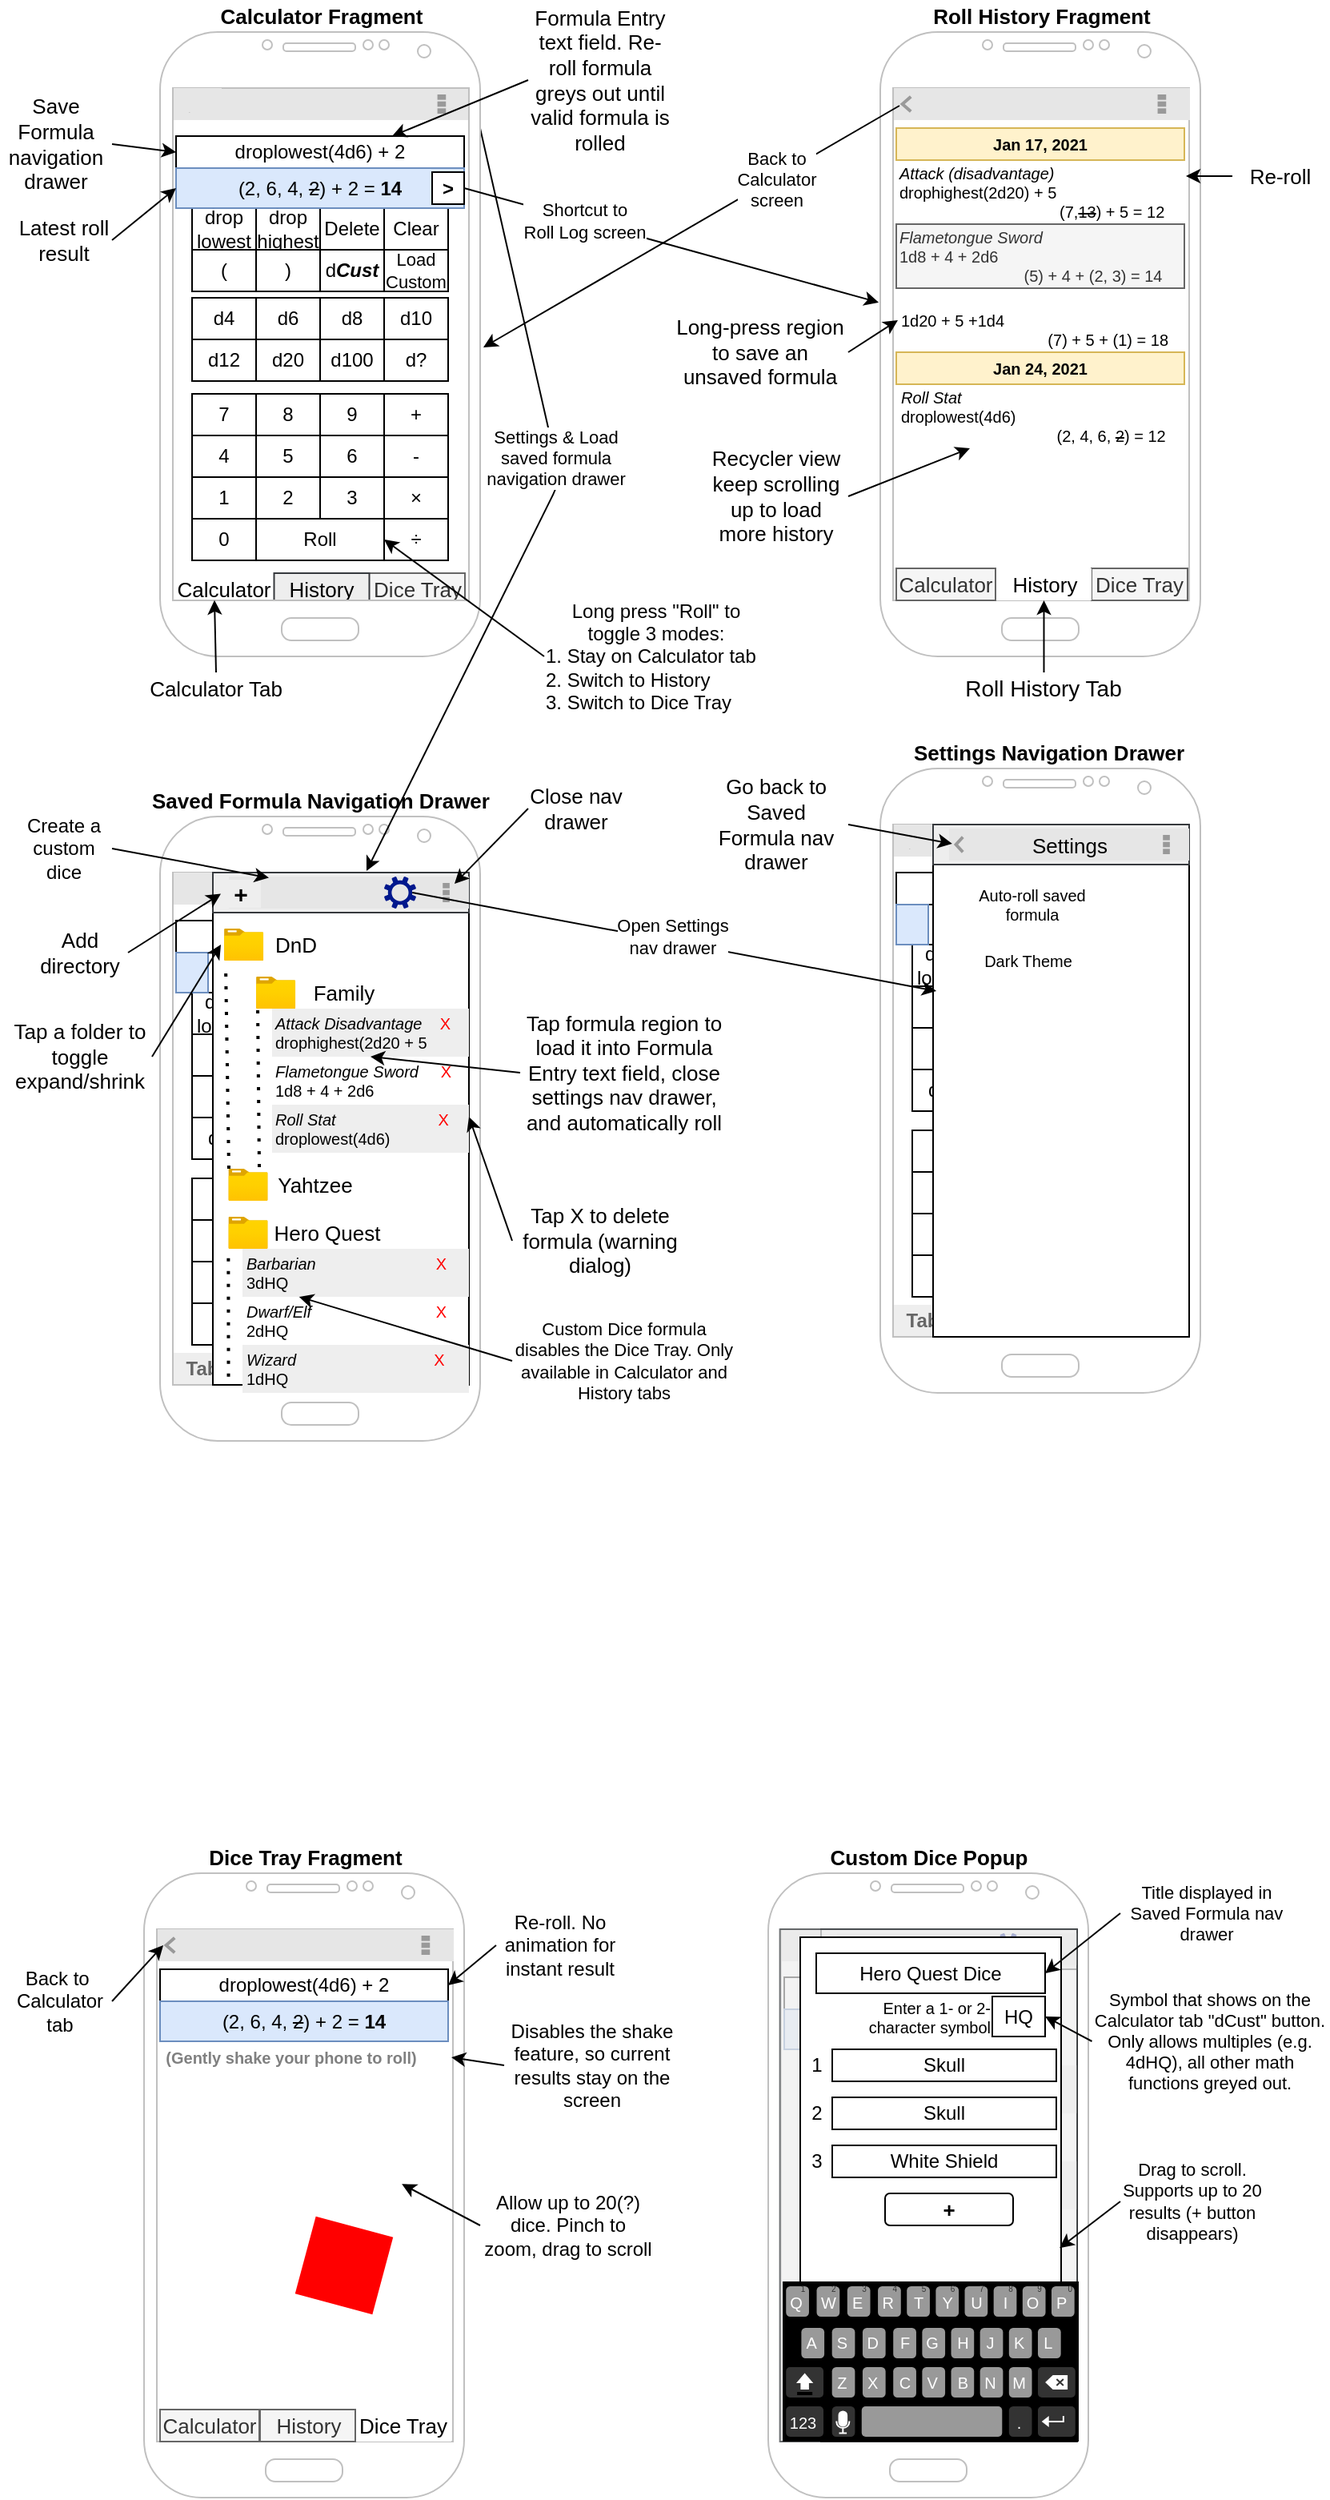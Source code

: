 <mxfile version="14.4.2" type="device"><diagram id="qhelAedHKs_4AaGXx9z7" name="Page-1"><mxGraphModel dx="1422" dy="791" grid="1" gridSize="10" guides="1" tooltips="1" connect="1" arrows="1" fold="1" page="1" pageScale="1" pageWidth="850" pageHeight="1100" background="#ffffff" math="0" shadow="0"><root><mxCell id="0"/><mxCell id="1" parent="0"/><mxCell id="as45UoFfcBcmlg1qA-tH-97" value="" style="group" parent="1" vertex="1" connectable="0"><mxGeometry x="550" y="10" width="200" height="410" as="geometry"/></mxCell><mxCell id="as45UoFfcBcmlg1qA-tH-106" value="" style="group" parent="as45UoFfcBcmlg1qA-tH-97" vertex="1" connectable="0"><mxGeometry width="200" height="410" as="geometry"/></mxCell><mxCell id="as45UoFfcBcmlg1qA-tH-107" value="" style="group" parent="as45UoFfcBcmlg1qA-tH-106" vertex="1" connectable="0"><mxGeometry width="200" height="410" as="geometry"/></mxCell><mxCell id="as45UoFfcBcmlg1qA-tH-108" value="" style="verticalLabelPosition=bottom;verticalAlign=top;html=1;shadow=0;dashed=0;strokeWidth=1;shape=mxgraph.android.phone2;strokeColor=#c0c0c0;" parent="as45UoFfcBcmlg1qA-tH-107" vertex="1"><mxGeometry y="20" width="200" height="390" as="geometry"/></mxCell><mxCell id="as45UoFfcBcmlg1qA-tH-109" value="&lt;div&gt;Roll History Fragment&lt;/div&gt;" style="text;html=1;strokeColor=none;fillColor=none;align=center;verticalAlign=middle;whiteSpace=wrap;rounded=0;fontStyle=1;fontSize=13;" parent="as45UoFfcBcmlg1qA-tH-107" vertex="1"><mxGeometry x="31" width="140" height="20" as="geometry"/></mxCell><mxCell id="as45UoFfcBcmlg1qA-tH-113" value="&lt;div style=&quot;font-size: 10px&quot; align=&quot;left&quot;&gt;&lt;i&gt;&lt;font style=&quot;font-size: 10px&quot;&gt;Attack (disadvantage)&lt;/font&gt;&lt;/i&gt;&lt;/div&gt;&lt;div style=&quot;font-size: 10px&quot; align=&quot;left&quot;&gt;&lt;font style=&quot;font-size: 10px&quot;&gt;drophighest(2d20) + 5&lt;/font&gt;&lt;br style=&quot;font-size: 10px&quot;&gt;&lt;/div&gt;&lt;div&gt;&amp;nbsp;&amp;nbsp;&amp;nbsp;&amp;nbsp;&amp;nbsp;&amp;nbsp;&amp;nbsp;&amp;nbsp;&amp;nbsp;&amp;nbsp;&amp;nbsp;&amp;nbsp;&amp;nbsp;&amp;nbsp;&amp;nbsp;&amp;nbsp;&amp;nbsp;&amp;nbsp;&amp;nbsp;&amp;nbsp;&amp;nbsp;&amp;nbsp;&amp;nbsp;&amp;nbsp;&amp;nbsp;&amp;nbsp;&amp;nbsp;&amp;nbsp;&amp;nbsp;&amp;nbsp;&amp;nbsp;&amp;nbsp;&amp;nbsp;&amp;nbsp;&amp;nbsp; (7,&lt;strike&gt;13&lt;/strike&gt;) + 5 = 12&lt;br&gt;&lt;/div&gt;" style="text;html=1;strokeColor=none;fillColor=none;align=left;verticalAlign=middle;whiteSpace=wrap;rounded=0;fontSize=10;" parent="as45UoFfcBcmlg1qA-tH-107" vertex="1"><mxGeometry x="10" y="100" width="180" height="40" as="geometry"/></mxCell><mxCell id="as45UoFfcBcmlg1qA-tH-114" value="Jan 17, 2021" style="text;html=1;strokeColor=#d6b656;fillColor=#fff2cc;align=center;verticalAlign=middle;whiteSpace=wrap;rounded=0;fontSize=10;fontStyle=1;" parent="as45UoFfcBcmlg1qA-tH-107" vertex="1"><mxGeometry x="10" y="80" width="180" height="20" as="geometry"/></mxCell><mxCell id="as45UoFfcBcmlg1qA-tH-115" value="&lt;div style=&quot;font-size: 10px&quot; align=&quot;left&quot;&gt;&lt;i&gt;&lt;font style=&quot;font-size: 10px&quot;&gt;Flametongue Sword&lt;/font&gt;&lt;/i&gt;&lt;/div&gt;1d8 + 4 + 2d6&lt;br&gt;&lt;div&gt;&amp;nbsp;&amp;nbsp;&amp;nbsp;&amp;nbsp;&amp;nbsp;&amp;nbsp;&amp;nbsp;&amp;nbsp;&amp;nbsp;&amp;nbsp;&amp;nbsp;&amp;nbsp;&amp;nbsp;&amp;nbsp;&amp;nbsp;&amp;nbsp;&amp;nbsp;&amp;nbsp;&amp;nbsp;&amp;nbsp;&amp;nbsp; &amp;nbsp; &amp;nbsp; &amp;nbsp; (5) + 4 + (2, 3) = 14&lt;br&gt;&lt;/div&gt;" style="text;html=1;strokeColor=#666666;fillColor=#f5f5f5;align=left;verticalAlign=middle;whiteSpace=wrap;rounded=0;fontSize=10;fontColor=#333333;" parent="as45UoFfcBcmlg1qA-tH-107" vertex="1"><mxGeometry x="10" y="140" width="180" height="40" as="geometry"/></mxCell><mxCell id="as45UoFfcBcmlg1qA-tH-123" value="" style="shape=image;html=1;verticalAlign=top;verticalLabelPosition=bottom;labelBackgroundColor=#ffffff;imageAspect=0;aspect=fixed;image=https://cdn3.iconfinder.com/data/icons/material-inspired-2/16/27-128.png;fillColor=#E6E6E6;fontSize=10;" parent="as45UoFfcBcmlg1qA-tH-107" vertex="1"><mxGeometry x="171" y="100" width="20" height="20" as="geometry"/></mxCell><mxCell id="as45UoFfcBcmlg1qA-tH-124" value="" style="shape=image;html=1;verticalAlign=top;verticalLabelPosition=bottom;labelBackgroundColor=#ffffff;imageAspect=0;aspect=fixed;image=https://cdn3.iconfinder.com/data/icons/material-inspired-2/16/27-128.png;fillColor=#E6E6E6;fontSize=10;" parent="as45UoFfcBcmlg1qA-tH-107" vertex="1"><mxGeometry x="171" y="140" width="20" height="20" as="geometry"/></mxCell><mxCell id="as45UoFfcBcmlg1qA-tH-127" value="&lt;div style=&quot;font-size: 10px&quot; align=&quot;left&quot;&gt;&lt;font style=&quot;font-size: 10px&quot;&gt;&lt;br&gt;&lt;/font&gt;&lt;/div&gt;&lt;div style=&quot;font-size: 10px&quot; align=&quot;left&quot;&gt;&lt;font style=&quot;font-size: 10px&quot;&gt;1d20 + 5 +1d4&lt;/font&gt;&lt;br style=&quot;font-size: 10px&quot;&gt;&lt;/div&gt;&lt;div&gt;&amp;nbsp;&amp;nbsp;&amp;nbsp;&amp;nbsp;&amp;nbsp;&amp;nbsp;&amp;nbsp;&amp;nbsp;&amp;nbsp;&amp;nbsp;&amp;nbsp;&amp;nbsp;&amp;nbsp;&amp;nbsp;&amp;nbsp;&amp;nbsp;&amp;nbsp;&amp;nbsp;&amp;nbsp;&amp;nbsp;&amp;nbsp;&amp;nbsp;&amp;nbsp;&amp;nbsp;&amp;nbsp;&amp;nbsp;&amp;nbsp;&amp;nbsp;&amp;nbsp;&amp;nbsp;&amp;nbsp;&amp;nbsp; (7) + 5 + (1) = 18&lt;br&gt;&lt;/div&gt;" style="text;html=1;strokeColor=none;fillColor=none;align=left;verticalAlign=middle;whiteSpace=wrap;rounded=0;fontSize=10;" parent="as45UoFfcBcmlg1qA-tH-107" vertex="1"><mxGeometry x="11" y="180" width="180" height="40" as="geometry"/></mxCell><mxCell id="as45UoFfcBcmlg1qA-tH-134" value="" style="shape=image;html=1;verticalAlign=top;verticalLabelPosition=bottom;labelBackgroundColor=#ffffff;imageAspect=0;aspect=fixed;image=https://cdn3.iconfinder.com/data/icons/material-inspired-2/16/27-128.png;fillColor=#E6E6E6;fontSize=10;" parent="as45UoFfcBcmlg1qA-tH-107" vertex="1"><mxGeometry x="171" y="180" width="20" height="20" as="geometry"/></mxCell><mxCell id="as45UoFfcBcmlg1qA-tH-135" value="Jan 24, 2021" style="text;html=1;strokeColor=#d6b656;fillColor=#fff2cc;align=center;verticalAlign=middle;whiteSpace=wrap;rounded=0;fontSize=10;fontStyle=1;" parent="as45UoFfcBcmlg1qA-tH-107" vertex="1"><mxGeometry x="10" y="220" width="180" height="20" as="geometry"/></mxCell><mxCell id="as45UoFfcBcmlg1qA-tH-141" value="" style="group" parent="as45UoFfcBcmlg1qA-tH-107" vertex="1" connectable="0"><mxGeometry x="11" y="240" width="181" height="40" as="geometry"/></mxCell><mxCell id="as45UoFfcBcmlg1qA-tH-139" value="&lt;div style=&quot;font-size: 10px&quot; align=&quot;left&quot;&gt;&lt;i&gt;&lt;font style=&quot;font-size: 10px&quot;&gt;Roll Stat&lt;br&gt;&lt;/font&gt;&lt;/i&gt;&lt;/div&gt;&lt;div style=&quot;font-size: 10px&quot; align=&quot;left&quot;&gt;&lt;font style=&quot;font-size: 10px&quot;&gt;droplowest(4d6)&lt;/font&gt;&lt;br style=&quot;font-size: 10px&quot;&gt;&lt;/div&gt;&lt;div&gt;&amp;nbsp;&amp;nbsp;&amp;nbsp;&amp;nbsp;&amp;nbsp;&amp;nbsp;&amp;nbsp;&amp;nbsp;&amp;nbsp;&amp;nbsp;&amp;nbsp;&amp;nbsp;&amp;nbsp;&amp;nbsp;&amp;nbsp;&amp;nbsp;&amp;nbsp;&amp;nbsp;&amp;nbsp;&amp;nbsp;&amp;nbsp;&amp;nbsp;&amp;nbsp;&amp;nbsp;&amp;nbsp;&amp;nbsp;&amp;nbsp;&amp;nbsp;&amp;nbsp;&amp;nbsp;&amp;nbsp;&amp;nbsp;&amp;nbsp;&amp;nbsp; (2, 4, 6, &lt;strike&gt;2&lt;/strike&gt;) = 12&lt;br&gt;&lt;/div&gt;" style="text;html=1;strokeColor=none;fillColor=none;align=left;verticalAlign=middle;whiteSpace=wrap;rounded=0;fontSize=10;" parent="as45UoFfcBcmlg1qA-tH-141" vertex="1"><mxGeometry width="180" height="40" as="geometry"/></mxCell><mxCell id="as45UoFfcBcmlg1qA-tH-140" value="" style="shape=image;html=1;verticalAlign=top;verticalLabelPosition=bottom;labelBackgroundColor=#ffffff;imageAspect=0;aspect=fixed;image=https://cdn3.iconfinder.com/data/icons/material-inspired-2/16/27-128.png;fillColor=#E6E6E6;fontSize=10;" parent="as45UoFfcBcmlg1qA-tH-141" vertex="1"><mxGeometry x="161" width="20" height="20" as="geometry"/></mxCell><mxCell id="ZXKChyNmVMQSsic0YBWL-21" value="" style="group" vertex="1" connectable="0" parent="as45UoFfcBcmlg1qA-tH-107"><mxGeometry x="10" y="355" width="182" height="20" as="geometry"/></mxCell><mxCell id="ZXKChyNmVMQSsic0YBWL-22" value="&lt;div&gt;Dice Tray&lt;/div&gt;" style="rounded=0;whiteSpace=wrap;html=1;fontSize=13;strokeColor=#666666;fillColor=#f5f5f5;fontColor=#333333;" vertex="1" parent="ZXKChyNmVMQSsic0YBWL-21"><mxGeometry x="122" width="60" height="20" as="geometry"/></mxCell><mxCell id="ZXKChyNmVMQSsic0YBWL-23" value="Calculator" style="rounded=0;whiteSpace=wrap;html=1;fontSize=13;fillColor=#f5f5f5;strokeColor=#666666;fontColor=#333333;" vertex="1" parent="ZXKChyNmVMQSsic0YBWL-21"><mxGeometry width="62" height="20" as="geometry"/></mxCell><mxCell id="ZXKChyNmVMQSsic0YBWL-24" value="History" style="rounded=0;whiteSpace=wrap;html=1;fontSize=13;strokeColor=none;" vertex="1" parent="ZXKChyNmVMQSsic0YBWL-21"><mxGeometry x="62.5" width="59.5" height="20" as="geometry"/></mxCell><mxCell id="as45UoFfcBcmlg1qA-tH-110" value="" style="rounded=0;whiteSpace=wrap;html=1;fontSize=13;fontColor=#333333;strokeColor=none;fillColor=#E6E6E6;" parent="as45UoFfcBcmlg1qA-tH-106" vertex="1"><mxGeometry x="8.5" y="55" width="30" height="15" as="geometry"/></mxCell><mxCell id="as45UoFfcBcmlg1qA-tH-98" value="" style="strokeWidth=1;html=1;shadow=0;dashed=0;shape=mxgraph.android.action_bar;fillColor=#E6E6E6;strokeColor=#c0c0c0;strokeWidth=2;" parent="as45UoFfcBcmlg1qA-tH-97" vertex="1"><mxGeometry x="8.5" y="55" width="185" height="20" as="geometry"/></mxCell><mxCell id="as45UoFfcBcmlg1qA-tH-207" value="" style="group" parent="1" vertex="1" connectable="0"><mxGeometry x="100" y="500" width="240" height="410" as="geometry"/></mxCell><mxCell id="as45UoFfcBcmlg1qA-tH-148" value="" style="group" parent="as45UoFfcBcmlg1qA-tH-207" vertex="1" connectable="0"><mxGeometry width="240" height="410" as="geometry"/></mxCell><mxCell id="as45UoFfcBcmlg1qA-tH-149" value="" style="strokeWidth=1;html=1;shadow=0;dashed=0;shape=mxgraph.android.action_bar;fillColor=#E6E6E6;strokeColor=#c0c0c0;strokeWidth=2;" parent="as45UoFfcBcmlg1qA-tH-148" vertex="1"><mxGeometry x="8.5" y="55" width="185" height="20" as="geometry"/></mxCell><mxCell id="as45UoFfcBcmlg1qA-tH-150" value="" style="strokeWidth=1;html=1;shadow=0;dashed=0;shape=mxgraph.android.rrect;rSize=0;fillColor=#eeeeee;strokeColor=none;" parent="as45UoFfcBcmlg1qA-tH-148" vertex="1"><mxGeometry x="8" y="355" width="185" height="20" as="geometry"/></mxCell><mxCell id="as45UoFfcBcmlg1qA-tH-151" value="Tab 1" style="strokeWidth=1;html=1;shadow=0;dashed=0;shape=mxgraph.android.anchor;fontStyle=1;fontColor=#666666;" parent="as45UoFfcBcmlg1qA-tH-150" vertex="1"><mxGeometry width="46.25" height="20" as="geometry"/></mxCell><mxCell id="as45UoFfcBcmlg1qA-tH-152" value="Tab 2" style="strokeWidth=1;html=1;shadow=0;dashed=0;shape=mxgraph.android.rrect;rSize=0;fontStyle=1;fillColor=#44c5f5;strokeColor=none;fontColor=#ffffff;" parent="as45UoFfcBcmlg1qA-tH-150" vertex="1"><mxGeometry x="46.25" width="46.25" height="20" as="geometry"/></mxCell><mxCell id="as45UoFfcBcmlg1qA-tH-153" value="" style="strokeWidth=1;html=1;shadow=0;dashed=0;shape=mxgraph.android.rrect;rSize=0;fillColor=#33b5e5;strokeColor=none;" parent="as45UoFfcBcmlg1qA-tH-152" vertex="1"><mxGeometry y="18" width="46.25" height="2" as="geometry"/></mxCell><mxCell id="as45UoFfcBcmlg1qA-tH-154" value="Tab 3" style="strokeWidth=1;html=1;shadow=0;dashed=0;shape=mxgraph.android.anchor;fontStyle=1;fontColor=#666666;" parent="as45UoFfcBcmlg1qA-tH-150" vertex="1"><mxGeometry x="92.5" width="46.25" height="20" as="geometry"/></mxCell><mxCell id="as45UoFfcBcmlg1qA-tH-155" value="Tab 4" style="strokeWidth=1;html=1;shadow=0;dashed=0;shape=mxgraph.android.anchor;fontStyle=1;fontColor=#666666;" parent="as45UoFfcBcmlg1qA-tH-150" vertex="1"><mxGeometry x="138.75" width="46.25" height="20" as="geometry"/></mxCell><mxCell id="as45UoFfcBcmlg1qA-tH-156" value="" style="shape=line;strokeColor=#666666;direction=south;" parent="as45UoFfcBcmlg1qA-tH-150" vertex="1"><mxGeometry x="131.5" y="3.333" width="10" height="13.333" as="geometry"/></mxCell><mxCell id="as45UoFfcBcmlg1qA-tH-157" value="" style="group" parent="as45UoFfcBcmlg1qA-tH-148" vertex="1" connectable="0"><mxGeometry width="240" height="410" as="geometry"/></mxCell><mxCell id="as45UoFfcBcmlg1qA-tH-158" value="" style="group" parent="as45UoFfcBcmlg1qA-tH-157" vertex="1" connectable="0"><mxGeometry width="240" height="410" as="geometry"/></mxCell><mxCell id="as45UoFfcBcmlg1qA-tH-160" value="Saved Formula Navigation Drawer" style="text;html=1;strokeColor=none;fillColor=none;align=center;verticalAlign=middle;whiteSpace=wrap;rounded=0;fontStyle=1;fontSize=13;" parent="as45UoFfcBcmlg1qA-tH-158" vertex="1"><mxGeometry x="-12.25" width="224.5" height="20" as="geometry"/></mxCell><mxCell id="as45UoFfcBcmlg1qA-tH-159" value="" style="verticalLabelPosition=bottom;verticalAlign=top;html=1;shadow=0;dashed=0;strokeWidth=1;shape=mxgraph.android.phone2;strokeColor=#c0c0c0;" parent="as45UoFfcBcmlg1qA-tH-158" vertex="1"><mxGeometry y="20" width="200" height="390" as="geometry"/></mxCell><mxCell id="as45UoFfcBcmlg1qA-tH-161" value="" style="rounded=0;whiteSpace=wrap;html=1;fontSize=13;fontColor=#333333;strokeColor=none;fillColor=#E6E6E6;" parent="as45UoFfcBcmlg1qA-tH-157" vertex="1"><mxGeometry x="8.5" y="55" width="30" height="15" as="geometry"/></mxCell><mxCell id="ZXKChyNmVMQSsic0YBWL-77" value="" style="group" vertex="1" connectable="0" parent="as45UoFfcBcmlg1qA-tH-207"><mxGeometry x="10" y="85" width="190" height="295" as="geometry"/></mxCell><mxCell id="as45UoFfcBcmlg1qA-tH-199" value="" style="group" parent="ZXKChyNmVMQSsic0YBWL-77" vertex="1" connectable="0"><mxGeometry width="180" height="290" as="geometry"/></mxCell><mxCell id="as45UoFfcBcmlg1qA-tH-200" value="" style="rounded=0;whiteSpace=wrap;html=1;" parent="as45UoFfcBcmlg1qA-tH-199" vertex="1"><mxGeometry width="180" height="20" as="geometry"/></mxCell><mxCell id="as45UoFfcBcmlg1qA-tH-201" value="" style="shape=image;html=1;verticalAlign=top;verticalLabelPosition=bottom;labelBackgroundColor=#ffffff;imageAspect=0;aspect=fixed;image=https://cdn4.iconfinder.com/data/icons/basic-user-interface-elements/700/save-guardar-diskette-128.png" parent="as45UoFfcBcmlg1qA-tH-199" vertex="1"><mxGeometry width="20" height="20" as="geometry"/></mxCell><mxCell id="as45UoFfcBcmlg1qA-tH-202" value="" style="whiteSpace=wrap;html=1;aspect=fixed;fillColor=#E6E6E6;fontSize=13;strokeColor=none;" parent="as45UoFfcBcmlg1qA-tH-199" vertex="1"><mxGeometry y="-30" width="20" height="20" as="geometry"/></mxCell><mxCell id="as45UoFfcBcmlg1qA-tH-166" value="" style="group" parent="ZXKChyNmVMQSsic0YBWL-77" vertex="1" connectable="0"><mxGeometry x="10" y="161" width="160" height="104" as="geometry"/></mxCell><mxCell id="as45UoFfcBcmlg1qA-tH-167" value="7" style="rounded=0;whiteSpace=wrap;html=1;" parent="as45UoFfcBcmlg1qA-tH-166" vertex="1"><mxGeometry width="40" height="26" as="geometry"/></mxCell><mxCell id="as45UoFfcBcmlg1qA-tH-171" value="4" style="rounded=0;whiteSpace=wrap;html=1;" parent="as45UoFfcBcmlg1qA-tH-166" vertex="1"><mxGeometry y="26" width="40" height="26" as="geometry"/></mxCell><mxCell id="as45UoFfcBcmlg1qA-tH-175" value="1" style="rounded=0;whiteSpace=wrap;html=1;" parent="as45UoFfcBcmlg1qA-tH-166" vertex="1"><mxGeometry y="52" width="40" height="26" as="geometry"/></mxCell><mxCell id="as45UoFfcBcmlg1qA-tH-179" value="0" style="rounded=0;whiteSpace=wrap;html=1;" parent="as45UoFfcBcmlg1qA-tH-166" vertex="1"><mxGeometry y="78" width="40" height="26" as="geometry"/></mxCell><mxCell id="as45UoFfcBcmlg1qA-tH-182" value="" style="group" parent="ZXKChyNmVMQSsic0YBWL-77" vertex="1" connectable="0"><mxGeometry x="10" y="45" width="180" height="250" as="geometry"/></mxCell><mxCell id="as45UoFfcBcmlg1qA-tH-184" value="d4" style="rounded=0;whiteSpace=wrap;html=1;" parent="as45UoFfcBcmlg1qA-tH-182" vertex="1"><mxGeometry y="52" width="40" height="26" as="geometry"/></mxCell><mxCell id="as45UoFfcBcmlg1qA-tH-187" value="d10" style="rounded=0;whiteSpace=wrap;html=1;" parent="as45UoFfcBcmlg1qA-tH-182" vertex="1"><mxGeometry y="78" width="40" height="26" as="geometry"/></mxCell><mxCell id="as45UoFfcBcmlg1qA-tH-193" value="&lt;div&gt;drop&lt;/div&gt;&lt;div&gt;lowest&lt;br&gt;&lt;/div&gt;" style="rounded=0;whiteSpace=wrap;html=1;" parent="as45UoFfcBcmlg1qA-tH-182" vertex="1"><mxGeometry width="40" height="26" as="geometry"/></mxCell><mxCell id="as45UoFfcBcmlg1qA-tH-196" value="(" style="rounded=0;whiteSpace=wrap;html=1;" parent="as45UoFfcBcmlg1qA-tH-182" vertex="1"><mxGeometry y="26" width="40" height="26" as="geometry"/></mxCell><mxCell id="as45UoFfcBcmlg1qA-tH-203" value="" style="group" parent="ZXKChyNmVMQSsic0YBWL-77" vertex="1" connectable="0"><mxGeometry y="20" width="190" height="275" as="geometry"/></mxCell><mxCell id="as45UoFfcBcmlg1qA-tH-204" value="" style="rounded=0;whiteSpace=wrap;html=1;fillColor=#dae8fc;strokeColor=#6c8ebf;" parent="as45UoFfcBcmlg1qA-tH-203" vertex="1"><mxGeometry width="20" height="25" as="geometry"/></mxCell><mxCell id="as45UoFfcBcmlg1qA-tH-209" value="" style="group" parent="as45UoFfcBcmlg1qA-tH-203" vertex="1" connectable="0"><mxGeometry x="23" y="-50" width="160" height="325" as="geometry"/></mxCell><mxCell id="as45UoFfcBcmlg1qA-tH-217" value="" style="group" parent="as45UoFfcBcmlg1qA-tH-209" vertex="1" connectable="0"><mxGeometry width="160" height="325" as="geometry"/></mxCell><mxCell id="as45UoFfcBcmlg1qA-tH-206" value="" style="rounded=0;whiteSpace=wrap;html=1;fontSize=13;" parent="as45UoFfcBcmlg1qA-tH-217" vertex="1"><mxGeometry width="160" height="320" as="geometry"/></mxCell><mxCell id="as45UoFfcBcmlg1qA-tH-213" value="" style="group" parent="as45UoFfcBcmlg1qA-tH-217" vertex="1" connectable="0"><mxGeometry width="160" height="25" as="geometry"/></mxCell><mxCell id="as45UoFfcBcmlg1qA-tH-208" value="" style="rounded=0;whiteSpace=wrap;html=1;fillColor=#eeeeee;fontSize=13;strokeColor=#36393d;" parent="as45UoFfcBcmlg1qA-tH-213" vertex="1"><mxGeometry width="160" height="25" as="geometry"/></mxCell><mxCell id="as45UoFfcBcmlg1qA-tH-211" value="" style="strokeWidth=1;html=1;shadow=0;dashed=0;shape=mxgraph.android.action_bar;fillColor=#E6E6E6;strokeColor=#c0c0c0;strokeWidth=2;fontSize=13;" parent="as45UoFfcBcmlg1qA-tH-213" vertex="1"><mxGeometry x="10" y="2.5" width="150" height="20" as="geometry"/></mxCell><mxCell id="as45UoFfcBcmlg1qA-tH-212" value="&lt;font size=&quot;1&quot;&gt;&lt;b style=&quot;font-size: 15px&quot;&gt;+&lt;/b&gt;&lt;/font&gt;" style="rounded=0;whiteSpace=wrap;html=1;fillColor=#eeeeee;fontSize=13;strokeColor=none;" parent="as45UoFfcBcmlg1qA-tH-213" vertex="1"><mxGeometry x="5" y="4.5" width="25" height="17.5" as="geometry"/></mxCell><mxCell id="as45UoFfcBcmlg1qA-tH-210" value="" style="aspect=fixed;pointerEvents=1;shadow=0;dashed=0;html=1;strokeColor=none;labelPosition=center;verticalLabelPosition=bottom;verticalAlign=top;align=center;fillColor=#00188D;shape=mxgraph.mscae.enterprise.settings;fontSize=13;" parent="as45UoFfcBcmlg1qA-tH-213" vertex="1"><mxGeometry x="107" y="2.5" width="20" height="20" as="geometry"/></mxCell><mxCell id="ZXKChyNmVMQSsic0YBWL-76" value="" style="shape=image;html=1;verticalAlign=top;verticalLabelPosition=bottom;labelBackgroundColor=#ffffff;imageAspect=0;aspect=fixed;image=https://cdn1.iconfinder.com/data/icons/nuvola2/128x128/apps/package_games_board.png;strokeColor=#000000;fontColor=#00FF00;" vertex="1" parent="as45UoFfcBcmlg1qA-tH-213"><mxGeometry x="35" y="3.25" width="20" height="20" as="geometry"/></mxCell><mxCell id="as45UoFfcBcmlg1qA-tH-215" value="&lt;div&gt;DnD&lt;/div&gt;" style="text;html=1;strokeColor=none;fillColor=none;align=center;verticalAlign=middle;whiteSpace=wrap;rounded=0;fontSize=13;" parent="as45UoFfcBcmlg1qA-tH-217" vertex="1"><mxGeometry x="37" y="35" width="30" height="20" as="geometry"/></mxCell><mxCell id="as45UoFfcBcmlg1qA-tH-221" value="" style="group" parent="as45UoFfcBcmlg1qA-tH-217" vertex="1" connectable="0"><mxGeometry x="27.0" y="65" width="74.64" height="20" as="geometry"/></mxCell><mxCell id="as45UoFfcBcmlg1qA-tH-218" value="" style="aspect=fixed;html=1;points=[];align=center;image;fontSize=12;image=img/lib/azure2/general/Folder_Blank.svg;fillColor=#E6E6E6;" parent="as45UoFfcBcmlg1qA-tH-221" vertex="1"><mxGeometry width="24.64" height="20" as="geometry"/></mxCell><mxCell id="as45UoFfcBcmlg1qA-tH-219" value="&lt;div&gt;Family&lt;/div&gt;" style="text;html=1;strokeColor=none;fillColor=none;align=center;verticalAlign=middle;whiteSpace=wrap;rounded=0;fontSize=13;" parent="as45UoFfcBcmlg1qA-tH-221" vertex="1"><mxGeometry x="34.64" width="40" height="20" as="geometry"/></mxCell><mxCell id="as45UoFfcBcmlg1qA-tH-222" value="" style="endArrow=none;dashed=1;html=1;dashPattern=1 3;strokeWidth=2;fontSize=13;entryX=0.041;entryY=0.95;entryDx=0;entryDy=0;entryPerimeter=0;exitX=0.784;exitY=-0.05;exitDx=0;exitDy=0;exitPerimeter=0;" parent="as45UoFfcBcmlg1qA-tH-217" source="as45UoFfcBcmlg1qA-tH-234" target="as45UoFfcBcmlg1qA-tH-218" edge="1"><mxGeometry width="50" height="50" relative="1" as="geometry"><mxPoint x="247" y="65" as="sourcePoint"/><mxPoint x="297" y="15" as="targetPoint"/></mxGeometry></mxCell><mxCell id="as45UoFfcBcmlg1qA-tH-223" value="&lt;div align=&quot;left&quot;&gt;&lt;i&gt;Attack Disadvantage&lt;/i&gt;&amp;nbsp;&amp;nbsp;&amp;nbsp; &lt;font color=&quot;#FF0000&quot;&gt;X&lt;/font&gt;&lt;br&gt;&lt;/div&gt;&lt;div align=&quot;left&quot;&gt;drophighest(2d20 + 5&lt;br&gt;&lt;/div&gt;" style="text;html=1;fillColor=#eeeeee;align=left;verticalAlign=middle;whiteSpace=wrap;rounded=0;fontSize=10;" parent="as45UoFfcBcmlg1qA-tH-217" vertex="1"><mxGeometry x="37" y="85" width="123" height="30" as="geometry"/></mxCell><mxCell id="as45UoFfcBcmlg1qA-tH-224" value="&lt;div align=&quot;left&quot;&gt;&lt;i&gt;Flametongue Sword&lt;/i&gt; &amp;nbsp;&amp;nbsp;&amp;nbsp; &lt;font color=&quot;#FF0000&quot;&gt;X&lt;/font&gt;&lt;br&gt;&lt;/div&gt;&lt;div align=&quot;left&quot;&gt;1d8 + 4 + 2d6&lt;br&gt;&lt;/div&gt;" style="text;html=1;align=left;verticalAlign=middle;whiteSpace=wrap;rounded=0;fontSize=10;" parent="as45UoFfcBcmlg1qA-tH-217" vertex="1"><mxGeometry x="37" y="115" width="123" height="30" as="geometry"/></mxCell><mxCell id="as45UoFfcBcmlg1qA-tH-229" value="&lt;div align=&quot;left&quot;&gt;&lt;i&gt;Roll Stat &amp;nbsp; &amp;nbsp; &amp;nbsp; &amp;nbsp; &amp;nbsp; &amp;nbsp; &amp;nbsp; &amp;nbsp; &amp;nbsp;&amp;nbsp;&lt;/i&gt; &amp;nbsp;&amp;nbsp; &lt;font color=&quot;#FF0000&quot;&gt;X&lt;/font&gt;&lt;br&gt;&lt;/div&gt;&lt;div align=&quot;left&quot;&gt;droplowest(4d6)&lt;br&gt;&lt;/div&gt;" style="text;html=1;fillColor=#eeeeee;align=left;verticalAlign=middle;whiteSpace=wrap;rounded=0;fontSize=10;" parent="as45UoFfcBcmlg1qA-tH-217" vertex="1"><mxGeometry x="37" y="145" width="123" height="30" as="geometry"/></mxCell><mxCell id="as45UoFfcBcmlg1qA-tH-236" value="" style="group" parent="as45UoFfcBcmlg1qA-tH-217" vertex="1" connectable="0"><mxGeometry x="9.68" y="185" width="84.64" height="20" as="geometry"/></mxCell><mxCell id="as45UoFfcBcmlg1qA-tH-234" value="" style="aspect=fixed;html=1;points=[];align=center;image;fontSize=12;image=img/lib/azure2/general/Folder_Blank.svg;fillColor=#E6E6E6;" parent="as45UoFfcBcmlg1qA-tH-236" vertex="1"><mxGeometry width="24.64" height="20" as="geometry"/></mxCell><mxCell id="as45UoFfcBcmlg1qA-tH-235" value="Yahtzee" style="text;html=1;strokeColor=none;fillColor=none;align=center;verticalAlign=middle;whiteSpace=wrap;rounded=0;fontSize=13;" parent="as45UoFfcBcmlg1qA-tH-236" vertex="1"><mxGeometry x="24.64" width="60" height="20" as="geometry"/></mxCell><mxCell id="as45UoFfcBcmlg1qA-tH-237" value="" style="group" parent="as45UoFfcBcmlg1qA-tH-217" vertex="1" connectable="0"><mxGeometry x="9.68" y="215" width="100" height="20" as="geometry"/></mxCell><mxCell id="as45UoFfcBcmlg1qA-tH-238" value="" style="aspect=fixed;html=1;points=[];align=center;image;fontSize=12;image=img/lib/azure2/general/Folder_Blank.svg;fillColor=#E6E6E6;" parent="as45UoFfcBcmlg1qA-tH-237" vertex="1"><mxGeometry width="24.64" height="20" as="geometry"/></mxCell><mxCell id="as45UoFfcBcmlg1qA-tH-239" value="Hero Quest" style="text;html=1;strokeColor=none;fillColor=none;align=center;verticalAlign=middle;whiteSpace=wrap;rounded=0;fontSize=13;" parent="as45UoFfcBcmlg1qA-tH-237" vertex="1"><mxGeometry x="24.64" width="75.36" height="20" as="geometry"/></mxCell><mxCell id="ZXKChyNmVMQSsic0YBWL-223" value="" style="endArrow=none;dashed=1;html=1;dashPattern=1 3;strokeWidth=2;fontSize=13;exitX=0.061;exitY=0.984;exitDx=0;exitDy=0;exitPerimeter=0;" edge="1" parent="as45UoFfcBcmlg1qA-tH-217" source="as45UoFfcBcmlg1qA-tH-206"><mxGeometry width="50" height="50" relative="1" as="geometry"><mxPoint x="169.68" y="405" as="sourcePoint"/><mxPoint x="9.68" y="235" as="targetPoint"/></mxGeometry></mxCell><mxCell id="ZXKChyNmVMQSsic0YBWL-224" value="&lt;div align=&quot;left&quot;&gt;&lt;i&gt;Barbarian &amp;nbsp; &amp;nbsp; &amp;nbsp; &amp;nbsp; &amp;nbsp; &amp;nbsp; &amp;nbsp; &amp;nbsp; &amp;nbsp; &amp;nbsp;&amp;nbsp; &amp;nbsp;&amp;nbsp;&lt;/i&gt; &amp;nbsp; &lt;font color=&quot;#FF0000&quot;&gt;X&lt;/font&gt;&lt;br&gt;&lt;/div&gt;3dHQ" style="text;html=1;fillColor=#eeeeee;align=left;verticalAlign=middle;whiteSpace=wrap;rounded=0;fontSize=10;" vertex="1" parent="as45UoFfcBcmlg1qA-tH-217"><mxGeometry x="18.5" y="235" width="141.5" height="30" as="geometry"/></mxCell><mxCell id="ZXKChyNmVMQSsic0YBWL-225" value="&lt;div align=&quot;left&quot;&gt;&lt;i&gt;Dwarf/Elf&amp;nbsp; &amp;nbsp; &amp;nbsp; &amp;nbsp; &amp;nbsp; &amp;nbsp; &amp;nbsp; &amp;nbsp; &amp;nbsp; &amp;nbsp; &amp;nbsp;&amp;nbsp; &amp;nbsp;&amp;nbsp;&lt;/i&gt; &amp;nbsp; &lt;font color=&quot;#FF0000&quot;&gt;X&lt;/font&gt;&lt;br&gt;&lt;/div&gt;2dHQ" style="text;html=1;align=left;verticalAlign=middle;whiteSpace=wrap;rounded=0;fontSize=10;" vertex="1" parent="as45UoFfcBcmlg1qA-tH-217"><mxGeometry x="18.5" y="265" width="141.5" height="30" as="geometry"/></mxCell><mxCell id="ZXKChyNmVMQSsic0YBWL-226" value="&lt;div align=&quot;left&quot;&gt;&lt;i&gt;Wizard &amp;nbsp; &amp;nbsp; &amp;nbsp; &amp;nbsp; &amp;nbsp; &amp;nbsp; &amp;nbsp; &amp;nbsp; &amp;nbsp; &amp;nbsp; &amp;nbsp; &amp;nbsp;&amp;nbsp; &amp;nbsp;&amp;nbsp;&lt;/i&gt; &amp;nbsp; &lt;font color=&quot;#FF0000&quot;&gt;X&lt;/font&gt;&lt;br&gt;&lt;/div&gt;1dHQ" style="text;html=1;fillColor=#eeeeee;align=left;verticalAlign=middle;whiteSpace=wrap;rounded=0;fontSize=10;" vertex="1" parent="as45UoFfcBcmlg1qA-tH-217"><mxGeometry x="18.5" y="295" width="141.5" height="30" as="geometry"/></mxCell><mxCell id="as45UoFfcBcmlg1qA-tH-214" value="" style="aspect=fixed;html=1;points=[];align=center;image;fontSize=12;image=img/lib/azure2/general/Folder_Blank.svg;fillColor=#E6E6E6;" parent="as45UoFfcBcmlg1qA-tH-209" vertex="1"><mxGeometry x="7" y="35" width="24.64" height="20" as="geometry"/></mxCell><mxCell id="as45UoFfcBcmlg1qA-tH-220" value="" style="endArrow=none;dashed=1;html=1;dashPattern=1 3;strokeWidth=2;fontSize=13;entryX=0.041;entryY=1.15;entryDx=0;entryDy=0;entryPerimeter=0;exitX=0.013;exitY=0;exitDx=0;exitDy=0;exitPerimeter=0;" parent="as45UoFfcBcmlg1qA-tH-209" source="as45UoFfcBcmlg1qA-tH-234" target="as45UoFfcBcmlg1qA-tH-214" edge="1"><mxGeometry width="50" height="50" relative="1" as="geometry"><mxPoint x="8" y="165" as="sourcePoint"/><mxPoint x="297" y="15" as="targetPoint"/></mxGeometry></mxCell><mxCell id="as45UoFfcBcmlg1qA-tH-73" value="" style="group" parent="1" vertex="1" connectable="0"><mxGeometry x="120" y="256" width="160" height="104" as="geometry"/></mxCell><mxCell id="as45UoFfcBcmlg1qA-tH-24" value="7" style="rounded=0;whiteSpace=wrap;html=1;" parent="as45UoFfcBcmlg1qA-tH-73" vertex="1"><mxGeometry width="40" height="26" as="geometry"/></mxCell><mxCell id="as45UoFfcBcmlg1qA-tH-25" value="8" style="rounded=0;whiteSpace=wrap;html=1;" parent="as45UoFfcBcmlg1qA-tH-73" vertex="1"><mxGeometry x="40" width="40" height="26" as="geometry"/></mxCell><mxCell id="as45UoFfcBcmlg1qA-tH-26" value="9" style="rounded=0;whiteSpace=wrap;html=1;" parent="as45UoFfcBcmlg1qA-tH-73" vertex="1"><mxGeometry x="80" width="40" height="26" as="geometry"/></mxCell><mxCell id="as45UoFfcBcmlg1qA-tH-27" value="+" style="rounded=0;whiteSpace=wrap;html=1;" parent="as45UoFfcBcmlg1qA-tH-73" vertex="1"><mxGeometry x="120" width="40" height="26" as="geometry"/></mxCell><mxCell id="as45UoFfcBcmlg1qA-tH-33" value="4" style="rounded=0;whiteSpace=wrap;html=1;" parent="as45UoFfcBcmlg1qA-tH-73" vertex="1"><mxGeometry y="26" width="40" height="26" as="geometry"/></mxCell><mxCell id="as45UoFfcBcmlg1qA-tH-34" value="5" style="rounded=0;whiteSpace=wrap;html=1;" parent="as45UoFfcBcmlg1qA-tH-73" vertex="1"><mxGeometry x="40" y="26" width="40" height="26" as="geometry"/></mxCell><mxCell id="as45UoFfcBcmlg1qA-tH-35" value="6" style="rounded=0;whiteSpace=wrap;html=1;" parent="as45UoFfcBcmlg1qA-tH-73" vertex="1"><mxGeometry x="80" y="26" width="40" height="26" as="geometry"/></mxCell><mxCell id="as45UoFfcBcmlg1qA-tH-36" value="-" style="rounded=0;whiteSpace=wrap;html=1;" parent="as45UoFfcBcmlg1qA-tH-73" vertex="1"><mxGeometry x="120" y="26" width="40" height="26" as="geometry"/></mxCell><mxCell id="as45UoFfcBcmlg1qA-tH-37" value="1" style="rounded=0;whiteSpace=wrap;html=1;" parent="as45UoFfcBcmlg1qA-tH-73" vertex="1"><mxGeometry y="52" width="40" height="26" as="geometry"/></mxCell><mxCell id="as45UoFfcBcmlg1qA-tH-38" value="2" style="rounded=0;whiteSpace=wrap;html=1;" parent="as45UoFfcBcmlg1qA-tH-73" vertex="1"><mxGeometry x="40" y="52" width="40" height="26" as="geometry"/></mxCell><mxCell id="as45UoFfcBcmlg1qA-tH-39" value="3" style="rounded=0;whiteSpace=wrap;html=1;" parent="as45UoFfcBcmlg1qA-tH-73" vertex="1"><mxGeometry x="80" y="52" width="40" height="26" as="geometry"/></mxCell><mxCell id="as45UoFfcBcmlg1qA-tH-40" value="×" style="rounded=0;whiteSpace=wrap;html=1;" parent="as45UoFfcBcmlg1qA-tH-73" vertex="1"><mxGeometry x="120" y="52" width="40" height="26" as="geometry"/></mxCell><mxCell id="as45UoFfcBcmlg1qA-tH-41" value="0" style="rounded=0;whiteSpace=wrap;html=1;" parent="as45UoFfcBcmlg1qA-tH-73" vertex="1"><mxGeometry y="78" width="40" height="26" as="geometry"/></mxCell><mxCell id="as45UoFfcBcmlg1qA-tH-44" value="÷" style="rounded=0;whiteSpace=wrap;html=1;" parent="as45UoFfcBcmlg1qA-tH-73" vertex="1"><mxGeometry x="120" y="78" width="40" height="26" as="geometry"/></mxCell><mxCell id="as45UoFfcBcmlg1qA-tH-66" value="Roll" style="rounded=0;whiteSpace=wrap;html=1;" parent="as45UoFfcBcmlg1qA-tH-73" vertex="1"><mxGeometry x="40" y="78" width="80" height="26" as="geometry"/></mxCell><mxCell id="as45UoFfcBcmlg1qA-tH-74" value="" style="group" parent="1" vertex="1" connectable="0"><mxGeometry x="120" y="140" width="160" height="104" as="geometry"/></mxCell><mxCell id="as45UoFfcBcmlg1qA-tH-15" value="Clear" style="rounded=0;whiteSpace=wrap;html=1;" parent="as45UoFfcBcmlg1qA-tH-74" vertex="1"><mxGeometry x="120" width="40" height="26" as="geometry"/></mxCell><mxCell id="as45UoFfcBcmlg1qA-tH-12" value="d4" style="rounded=0;whiteSpace=wrap;html=1;" parent="as45UoFfcBcmlg1qA-tH-74" vertex="1"><mxGeometry y="56" width="40" height="26" as="geometry"/></mxCell><mxCell id="as45UoFfcBcmlg1qA-tH-13" value="d6" style="rounded=0;whiteSpace=wrap;html=1;" parent="as45UoFfcBcmlg1qA-tH-74" vertex="1"><mxGeometry x="40" y="56" width="40" height="26" as="geometry"/></mxCell><mxCell id="as45UoFfcBcmlg1qA-tH-14" value="d8" style="rounded=0;whiteSpace=wrap;html=1;" parent="as45UoFfcBcmlg1qA-tH-74" vertex="1"><mxGeometry x="80" y="56" width="40" height="26" as="geometry"/></mxCell><mxCell id="as45UoFfcBcmlg1qA-tH-16" value="d12" style="rounded=0;whiteSpace=wrap;html=1;" parent="as45UoFfcBcmlg1qA-tH-74" vertex="1"><mxGeometry y="82" width="40" height="26" as="geometry"/></mxCell><mxCell id="as45UoFfcBcmlg1qA-tH-17" value="d20" style="rounded=0;whiteSpace=wrap;html=1;" parent="as45UoFfcBcmlg1qA-tH-74" vertex="1"><mxGeometry x="40" y="82" width="40" height="26" as="geometry"/></mxCell><mxCell id="as45UoFfcBcmlg1qA-tH-18" value="d100" style="rounded=0;whiteSpace=wrap;html=1;" parent="as45UoFfcBcmlg1qA-tH-74" vertex="1"><mxGeometry x="80" y="82" width="40" height="26" as="geometry"/></mxCell><mxCell id="as45UoFfcBcmlg1qA-tH-19" value="Delete" style="rounded=0;whiteSpace=wrap;html=1;" parent="as45UoFfcBcmlg1qA-tH-74" vertex="1"><mxGeometry x="80" width="40" height="26" as="geometry"/></mxCell><mxCell id="as45UoFfcBcmlg1qA-tH-22" value="&lt;div&gt;drop&lt;/div&gt;&lt;div&gt;lowest&lt;br&gt;&lt;/div&gt;" style="rounded=0;whiteSpace=wrap;html=1;" parent="as45UoFfcBcmlg1qA-tH-74" vertex="1"><mxGeometry width="40" height="26" as="geometry"/></mxCell><mxCell id="as45UoFfcBcmlg1qA-tH-23" value="&lt;div&gt;drop&lt;/div&gt;&lt;div&gt;highest&lt;br&gt;&lt;/div&gt;" style="rounded=0;whiteSpace=wrap;html=1;" parent="as45UoFfcBcmlg1qA-tH-74" vertex="1"><mxGeometry x="40" width="40" height="26" as="geometry"/></mxCell><mxCell id="as45UoFfcBcmlg1qA-tH-43" value=")" style="rounded=0;whiteSpace=wrap;html=1;" parent="as45UoFfcBcmlg1qA-tH-74" vertex="1"><mxGeometry x="40" y="26" width="40" height="26" as="geometry"/></mxCell><mxCell id="as45UoFfcBcmlg1qA-tH-49" value="(" style="rounded=0;whiteSpace=wrap;html=1;" parent="as45UoFfcBcmlg1qA-tH-74" vertex="1"><mxGeometry y="26" width="40" height="26" as="geometry"/></mxCell><mxCell id="as45UoFfcBcmlg1qA-tH-50" value="d10" style="rounded=0;whiteSpace=wrap;html=1;" parent="as45UoFfcBcmlg1qA-tH-74" vertex="1"><mxGeometry x="120" y="56" width="40" height="26" as="geometry"/></mxCell><mxCell id="as45UoFfcBcmlg1qA-tH-51" value="d?" style="rounded=0;whiteSpace=wrap;html=1;" parent="as45UoFfcBcmlg1qA-tH-74" vertex="1"><mxGeometry x="120" y="82" width="40" height="26" as="geometry"/></mxCell><mxCell id="as45UoFfcBcmlg1qA-tH-75" value="" style="group" parent="1" vertex="1" connectable="0"><mxGeometry x="110" y="95" width="180" height="50" as="geometry"/></mxCell><mxCell id="as45UoFfcBcmlg1qA-tH-56" value="droplowest(4d6) + 2" style="rounded=0;whiteSpace=wrap;html=1;" parent="as45UoFfcBcmlg1qA-tH-75" vertex="1"><mxGeometry width="180" height="20" as="geometry"/></mxCell><mxCell id="as45UoFfcBcmlg1qA-tH-54" value="" style="shape=image;html=1;verticalAlign=top;verticalLabelPosition=bottom;labelBackgroundColor=#ffffff;imageAspect=0;aspect=fixed;image=https://cdn4.iconfinder.com/data/icons/basic-user-interface-elements/700/save-guardar-diskette-128.png" parent="as45UoFfcBcmlg1qA-tH-75" vertex="1"><mxGeometry width="20" height="20" as="geometry"/></mxCell><mxCell id="as45UoFfcBcmlg1qA-tH-136" value="" style="whiteSpace=wrap;html=1;aspect=fixed;fillColor=#E6E6E6;fontSize=13;strokeColor=none;" parent="as45UoFfcBcmlg1qA-tH-75" vertex="1"><mxGeometry y="-30" width="20" height="20" as="geometry"/></mxCell><mxCell id="ZXKChyNmVMQSsic0YBWL-65" value="" style="shape=image;html=1;verticalAlign=top;verticalLabelPosition=bottom;labelBackgroundColor=#ffffff;imageAspect=0;aspect=fixed;image=https://cdn3.iconfinder.com/data/icons/material-inspired-2/16/27-128.png;fillColor=#E6E6E6;fontSize=10;" vertex="1" parent="as45UoFfcBcmlg1qA-tH-75"><mxGeometry x="160" width="20" height="20" as="geometry"/></mxCell><mxCell id="as45UoFfcBcmlg1qA-tH-76" value="" style="group" parent="1" vertex="1" connectable="0"><mxGeometry x="110" y="115" width="180" height="25" as="geometry"/></mxCell><mxCell id="as45UoFfcBcmlg1qA-tH-58" value="(2, 6, 4, &lt;strike&gt;2&lt;/strike&gt;) + 2 = &lt;b&gt;14&lt;/b&gt;" style="rounded=0;whiteSpace=wrap;html=1;fillColor=#dae8fc;strokeColor=#6c8ebf;" parent="as45UoFfcBcmlg1qA-tH-76" vertex="1"><mxGeometry width="180" height="25" as="geometry"/></mxCell><mxCell id="as45UoFfcBcmlg1qA-tH-67" value="&lt;b&gt;&amp;gt;&lt;/b&gt;" style="whiteSpace=wrap;html=1;aspect=fixed;" parent="as45UoFfcBcmlg1qA-tH-76" vertex="1"><mxGeometry x="160" y="2.5" width="20" height="20" as="geometry"/></mxCell><mxCell id="as45UoFfcBcmlg1qA-tH-87" value="Save Formula navigation drawer" style="text;html=1;strokeColor=none;fillColor=none;align=center;verticalAlign=middle;whiteSpace=wrap;rounded=0;fontSize=13;" parent="1" vertex="1"><mxGeometry y="70" width="70" height="60" as="geometry"/></mxCell><mxCell id="as45UoFfcBcmlg1qA-tH-125" value="&lt;div&gt;Formula Entry text field. Re-roll formula greys out until &lt;br&gt;&lt;/div&gt;&lt;div&gt;valid formula is rolled&lt;br&gt;&lt;/div&gt;" style="text;html=1;strokeColor=none;fillColor=none;align=center;verticalAlign=middle;whiteSpace=wrap;rounded=0;fontSize=13;" parent="1" vertex="1"><mxGeometry x="330" y="10" width="90" height="100" as="geometry"/></mxCell><mxCell id="as45UoFfcBcmlg1qA-tH-128" value="Re-roll" style="text;html=1;strokeColor=none;fillColor=none;align=center;verticalAlign=middle;whiteSpace=wrap;rounded=0;fontSize=13;" parent="1" vertex="1"><mxGeometry x="770" y="110" width="60" height="20" as="geometry"/></mxCell><mxCell id="as45UoFfcBcmlg1qA-tH-142" value="" style="endArrow=classic;html=1;fontSize=13;entryX=1;entryY=0.5;entryDx=0;entryDy=0;exitX=0;exitY=0.5;exitDx=0;exitDy=0;" parent="1" source="as45UoFfcBcmlg1qA-tH-128" target="as45UoFfcBcmlg1qA-tH-123" edge="1"><mxGeometry width="50" height="50" relative="1" as="geometry"><mxPoint x="380" y="280" as="sourcePoint"/><mxPoint x="430" y="230" as="targetPoint"/></mxGeometry></mxCell><mxCell id="as45UoFfcBcmlg1qA-tH-143" value="&lt;div&gt;Recycler view keep scrolling up to load more history&lt;br&gt;&lt;/div&gt;" style="text;html=1;strokeColor=none;fillColor=none;align=center;verticalAlign=middle;whiteSpace=wrap;rounded=0;fontSize=13;" parent="1" vertex="1"><mxGeometry x="440" y="290" width="90" height="60" as="geometry"/></mxCell><mxCell id="as45UoFfcBcmlg1qA-tH-225" value="Add directory" style="text;html=1;strokeColor=none;fillColor=none;align=center;verticalAlign=middle;whiteSpace=wrap;rounded=0;fontSize=13;" parent="1" vertex="1"><mxGeometry x="20" y="590" width="60" height="30" as="geometry"/></mxCell><mxCell id="as45UoFfcBcmlg1qA-tH-226" value="" style="endArrow=classic;html=1;fontSize=13;exitX=1;exitY=0.5;exitDx=0;exitDy=0;entryX=0;entryY=0.5;entryDx=0;entryDy=0;" parent="1" source="as45UoFfcBcmlg1qA-tH-225" target="as45UoFfcBcmlg1qA-tH-212" edge="1"><mxGeometry width="50" height="50" relative="1" as="geometry"><mxPoint x="380" y="590" as="sourcePoint"/><mxPoint x="430" y="540" as="targetPoint"/></mxGeometry></mxCell><mxCell id="as45UoFfcBcmlg1qA-tH-230" value="Tap a folder to toggle expand/shrink" style="text;html=1;strokeColor=none;fillColor=none;align=center;verticalAlign=middle;whiteSpace=wrap;rounded=0;fontSize=13;" parent="1" vertex="1"><mxGeometry x="5" y="645" width="90" height="50" as="geometry"/></mxCell><mxCell id="as45UoFfcBcmlg1qA-tH-231" value="" style="endArrow=classic;html=1;fontSize=13;entryX=-0.081;entryY=0.5;entryDx=0;entryDy=0;entryPerimeter=0;exitX=1;exitY=0.5;exitDx=0;exitDy=0;" parent="1" source="as45UoFfcBcmlg1qA-tH-230" target="as45UoFfcBcmlg1qA-tH-214" edge="1"><mxGeometry width="50" height="50" relative="1" as="geometry"><mxPoint x="380" y="560" as="sourcePoint"/><mxPoint x="430" y="510" as="targetPoint"/></mxGeometry></mxCell><mxCell id="as45UoFfcBcmlg1qA-tH-232" value="&lt;div&gt;Long-press region to save an&lt;/div&gt;&lt;div&gt;unsaved formula&lt;/div&gt;" style="text;html=1;strokeColor=none;fillColor=none;align=center;verticalAlign=middle;whiteSpace=wrap;rounded=0;fontSize=13;" parent="1" vertex="1"><mxGeometry x="420" y="205" width="110" height="50" as="geometry"/></mxCell><mxCell id="as45UoFfcBcmlg1qA-tH-240" value="Tap formula region to load it into Formula Entry text field, close settings nav drawer, and automatically roll" style="text;html=1;strokeColor=none;fillColor=none;align=center;verticalAlign=middle;whiteSpace=wrap;rounded=0;fontSize=13;" parent="1" vertex="1"><mxGeometry x="325" y="640" width="130" height="80" as="geometry"/></mxCell><mxCell id="as45UoFfcBcmlg1qA-tH-241" value="Latest roll result" style="text;html=1;strokeColor=none;fillColor=none;align=center;verticalAlign=middle;whiteSpace=wrap;rounded=0;fontSize=13;" parent="1" vertex="1"><mxGeometry x="10" y="145" width="60" height="30" as="geometry"/></mxCell><mxCell id="as45UoFfcBcmlg1qA-tH-243" value="" style="endArrow=classic;html=1;fontSize=13;entryX=0.5;entryY=1;entryDx=0;entryDy=0;exitX=0;exitY=0.5;exitDx=0;exitDy=0;" parent="1" source="as45UoFfcBcmlg1qA-tH-240" target="as45UoFfcBcmlg1qA-tH-223" edge="1"><mxGeometry width="50" height="50" relative="1" as="geometry"><mxPoint x="380" y="440" as="sourcePoint"/><mxPoint x="430" y="390" as="targetPoint"/></mxGeometry></mxCell><mxCell id="as45UoFfcBcmlg1qA-tH-244" value="Tap X to delete formula (warning dialog)" style="text;html=1;strokeColor=none;fillColor=none;align=center;verticalAlign=middle;whiteSpace=wrap;rounded=0;fontSize=13;" parent="1" vertex="1"><mxGeometry x="320" y="760" width="110" height="50" as="geometry"/></mxCell><mxCell id="as45UoFfcBcmlg1qA-tH-245" value="" style="endArrow=classic;html=1;fontSize=13;entryX=1;entryY=0.25;entryDx=0;entryDy=0;exitX=0;exitY=0.5;exitDx=0;exitDy=0;" parent="1" source="as45UoFfcBcmlg1qA-tH-244" target="as45UoFfcBcmlg1qA-tH-229" edge="1"><mxGeometry width="50" height="50" relative="1" as="geometry"><mxPoint x="380" y="500" as="sourcePoint"/><mxPoint x="430" y="450" as="targetPoint"/></mxGeometry></mxCell><mxCell id="as45UoFfcBcmlg1qA-tH-248" value="" style="endArrow=classic;html=1;fontSize=13;exitX=0.019;exitY=0.55;exitDx=0;exitDy=0;exitPerimeter=0;entryX=1.01;entryY=0.505;entryDx=0;entryDy=0;entryPerimeter=0;" parent="1" source="as45UoFfcBcmlg1qA-tH-98" target="as45UoFfcBcmlg1qA-tH-1" edge="1"><mxGeometry width="50" height="50" relative="1" as="geometry"><mxPoint x="380" y="290" as="sourcePoint"/><mxPoint x="430" y="240" as="targetPoint"/></mxGeometry></mxCell><mxCell id="ZXKChyNmVMQSsic0YBWL-5" value="&lt;div&gt;Back to&lt;/div&gt;&lt;div&gt;Calculator&lt;/div&gt;&lt;div&gt;screen&lt;/div&gt;" style="edgeLabel;html=1;align=center;verticalAlign=middle;resizable=0;points=[];" vertex="1" connectable="0" parent="as45UoFfcBcmlg1qA-tH-248"><mxGeometry x="-0.403" y="1" relative="1" as="geometry"><mxPoint as="offset"/></mxGeometry></mxCell><mxCell id="as45UoFfcBcmlg1qA-tH-111" value="Roll History Tab" style="text;html=1;strokeColor=none;fillColor=none;align=center;verticalAlign=middle;whiteSpace=wrap;rounded=0;fontSize=14;" parent="1" vertex="1"><mxGeometry x="602.25" y="430" width="100" height="20" as="geometry"/></mxCell><mxCell id="as45UoFfcBcmlg1qA-tH-112" value="" style="endArrow=classic;html=1;fontSize=14;entryX=0.5;entryY=1;entryDx=0;entryDy=0;exitX=0.5;exitY=0;exitDx=0;exitDy=0;" parent="1" source="as45UoFfcBcmlg1qA-tH-111" target="ZXKChyNmVMQSsic0YBWL-24" edge="1"><mxGeometry width="50" height="50" relative="1" as="geometry"><mxPoint x="630" y="430" as="sourcePoint"/><mxPoint x="702.923" y="384" as="targetPoint"/></mxGeometry></mxCell><mxCell id="as45UoFfcBcmlg1qA-tH-233" value="" style="endArrow=classic;html=1;fontSize=13;entryX=0;entryY=0.5;entryDx=0;entryDy=0;exitX=1;exitY=0.5;exitDx=0;exitDy=0;" parent="1" source="as45UoFfcBcmlg1qA-tH-232" target="as45UoFfcBcmlg1qA-tH-127" edge="1"><mxGeometry width="50" height="50" relative="1" as="geometry"><mxPoint x="380" y="440" as="sourcePoint"/><mxPoint x="430" y="390" as="targetPoint"/></mxGeometry></mxCell><mxCell id="as45UoFfcBcmlg1qA-tH-144" value="" style="endArrow=classic;html=1;fontSize=13;entryX=0.25;entryY=1;entryDx=0;entryDy=0;exitX=1;exitY=0.5;exitDx=0;exitDy=0;" parent="1" source="as45UoFfcBcmlg1qA-tH-143" target="as45UoFfcBcmlg1qA-tH-139" edge="1"><mxGeometry width="50" height="50" relative="1" as="geometry"><mxPoint x="380" y="280" as="sourcePoint"/><mxPoint x="430" y="230" as="targetPoint"/></mxGeometry></mxCell><mxCell id="as45UoFfcBcmlg1qA-tH-254" value="" style="endArrow=classic;html=1;fontSize=13;exitX=1.014;exitY=0.4;exitDx=0;exitDy=0;exitPerimeter=0;entryX=0.6;entryY=-0.04;entryDx=0;entryDy=0;entryPerimeter=0;" parent="1" source="as45UoFfcBcmlg1qA-tH-96" target="as45UoFfcBcmlg1qA-tH-208" edge="1"><mxGeometry width="50" height="50" relative="1" as="geometry"><mxPoint x="380" y="410" as="sourcePoint"/><mxPoint x="430" y="360" as="targetPoint"/><Array as="points"><mxPoint x="350" y="310"/></Array></mxGeometry></mxCell><mxCell id="ZXKChyNmVMQSsic0YBWL-3" value="&lt;div&gt;Settings &amp;amp; Load&lt;/div&gt;&lt;div&gt;saved formula&lt;/div&gt;&lt;div&gt;navigation drawer&lt;/div&gt;" style="edgeLabel;html=1;align=center;verticalAlign=middle;resizable=0;points=[];" vertex="1" connectable="0" parent="as45UoFfcBcmlg1qA-tH-254"><mxGeometry x="-0.112" y="1" relative="1" as="geometry"><mxPoint x="-1" as="offset"/></mxGeometry></mxCell><mxCell id="as45UoFfcBcmlg1qA-tH-404" value="" style="group" parent="1" vertex="1" connectable="0"><mxGeometry x="550" y="470" width="210" height="410" as="geometry"/></mxCell><mxCell id="as45UoFfcBcmlg1qA-tH-405" value="" style="group" parent="as45UoFfcBcmlg1qA-tH-404" vertex="1" connectable="0"><mxGeometry x="10" y="85" width="180" height="290" as="geometry"/></mxCell><mxCell id="as45UoFfcBcmlg1qA-tH-406" value="" style="rounded=0;whiteSpace=wrap;html=1;" parent="as45UoFfcBcmlg1qA-tH-405" vertex="1"><mxGeometry width="180" height="20" as="geometry"/></mxCell><mxCell id="as45UoFfcBcmlg1qA-tH-407" value="" style="shape=image;html=1;verticalAlign=top;verticalLabelPosition=bottom;labelBackgroundColor=#ffffff;imageAspect=0;aspect=fixed;image=https://cdn4.iconfinder.com/data/icons/basic-user-interface-elements/700/save-guardar-diskette-128.png" parent="as45UoFfcBcmlg1qA-tH-405" vertex="1"><mxGeometry width="20" height="20" as="geometry"/></mxCell><mxCell id="as45UoFfcBcmlg1qA-tH-408" value="" style="whiteSpace=wrap;html=1;aspect=fixed;fillColor=#E6E6E6;fontSize=13;strokeColor=none;" parent="as45UoFfcBcmlg1qA-tH-405" vertex="1"><mxGeometry y="-30" width="20" height="20" as="geometry"/></mxCell><mxCell id="as45UoFfcBcmlg1qA-tH-409" value="" style="group" parent="as45UoFfcBcmlg1qA-tH-404" vertex="1" connectable="0"><mxGeometry width="210" height="410" as="geometry"/></mxCell><mxCell id="as45UoFfcBcmlg1qA-tH-410" value="" style="strokeWidth=1;html=1;shadow=0;dashed=0;shape=mxgraph.android.action_bar;fillColor=#E6E6E6;strokeColor=#c0c0c0;strokeWidth=2;" parent="as45UoFfcBcmlg1qA-tH-409" vertex="1"><mxGeometry x="8.5" y="55" width="185" height="20" as="geometry"/></mxCell><mxCell id="as45UoFfcBcmlg1qA-tH-411" value="" style="strokeWidth=1;html=1;shadow=0;dashed=0;shape=mxgraph.android.rrect;rSize=0;fillColor=#eeeeee;strokeColor=none;" parent="as45UoFfcBcmlg1qA-tH-409" vertex="1"><mxGeometry x="8" y="355" width="185" height="20" as="geometry"/></mxCell><mxCell id="as45UoFfcBcmlg1qA-tH-412" value="Tab 1" style="strokeWidth=1;html=1;shadow=0;dashed=0;shape=mxgraph.android.anchor;fontStyle=1;fontColor=#666666;" parent="as45UoFfcBcmlg1qA-tH-411" vertex="1"><mxGeometry width="46.25" height="20" as="geometry"/></mxCell><mxCell id="as45UoFfcBcmlg1qA-tH-413" value="Tab 2" style="strokeWidth=1;html=1;shadow=0;dashed=0;shape=mxgraph.android.rrect;rSize=0;fontStyle=1;fillColor=#44c5f5;strokeColor=none;fontColor=#ffffff;" parent="as45UoFfcBcmlg1qA-tH-411" vertex="1"><mxGeometry x="46.25" width="46.25" height="20" as="geometry"/></mxCell><mxCell id="as45UoFfcBcmlg1qA-tH-414" value="" style="strokeWidth=1;html=1;shadow=0;dashed=0;shape=mxgraph.android.rrect;rSize=0;fillColor=#33b5e5;strokeColor=none;" parent="as45UoFfcBcmlg1qA-tH-413" vertex="1"><mxGeometry y="18" width="46.25" height="2" as="geometry"/></mxCell><mxCell id="as45UoFfcBcmlg1qA-tH-415" value="Tab 3" style="strokeWidth=1;html=1;shadow=0;dashed=0;shape=mxgraph.android.anchor;fontStyle=1;fontColor=#666666;" parent="as45UoFfcBcmlg1qA-tH-411" vertex="1"><mxGeometry x="92.5" width="46.25" height="20" as="geometry"/></mxCell><mxCell id="as45UoFfcBcmlg1qA-tH-416" value="Tab 4" style="strokeWidth=1;html=1;shadow=0;dashed=0;shape=mxgraph.android.anchor;fontStyle=1;fontColor=#666666;" parent="as45UoFfcBcmlg1qA-tH-411" vertex="1"><mxGeometry x="138.75" width="46.25" height="20" as="geometry"/></mxCell><mxCell id="as45UoFfcBcmlg1qA-tH-417" value="" style="shape=line;strokeColor=#666666;direction=south;" parent="as45UoFfcBcmlg1qA-tH-411" vertex="1"><mxGeometry x="131.5" y="3.333" width="10" height="13.333" as="geometry"/></mxCell><mxCell id="as45UoFfcBcmlg1qA-tH-418" value="" style="group" parent="as45UoFfcBcmlg1qA-tH-409" vertex="1" connectable="0"><mxGeometry width="210" height="410" as="geometry"/></mxCell><mxCell id="as45UoFfcBcmlg1qA-tH-419" value="" style="group" parent="as45UoFfcBcmlg1qA-tH-418" vertex="1" connectable="0"><mxGeometry width="210" height="410" as="geometry"/></mxCell><mxCell id="as45UoFfcBcmlg1qA-tH-420" value="" style="verticalLabelPosition=bottom;verticalAlign=top;html=1;shadow=0;dashed=0;strokeWidth=1;shape=mxgraph.android.phone2;strokeColor=#c0c0c0;" parent="as45UoFfcBcmlg1qA-tH-419" vertex="1"><mxGeometry y="20" width="200" height="390" as="geometry"/></mxCell><mxCell id="as45UoFfcBcmlg1qA-tH-421" value="Settings Navigation Drawer" style="text;html=1;strokeColor=none;fillColor=none;align=center;verticalAlign=middle;whiteSpace=wrap;rounded=0;fontStyle=1;fontSize=13;" parent="as45UoFfcBcmlg1qA-tH-419" vertex="1"><mxGeometry x="15.5" width="179" height="20" as="geometry"/></mxCell><mxCell id="as45UoFfcBcmlg1qA-tH-422" value="" style="rounded=0;whiteSpace=wrap;html=1;fontSize=13;fontColor=#333333;strokeColor=none;fillColor=#E6E6E6;" parent="as45UoFfcBcmlg1qA-tH-418" vertex="1"><mxGeometry x="8.5" y="55" width="30" height="15" as="geometry"/></mxCell><mxCell id="as45UoFfcBcmlg1qA-tH-423" value="" style="group" parent="as45UoFfcBcmlg1qA-tH-404" vertex="1" connectable="0"><mxGeometry x="20" y="246" width="160" height="104" as="geometry"/></mxCell><mxCell id="as45UoFfcBcmlg1qA-tH-424" value="7" style="rounded=0;whiteSpace=wrap;html=1;" parent="as45UoFfcBcmlg1qA-tH-423" vertex="1"><mxGeometry width="40" height="26" as="geometry"/></mxCell><mxCell id="as45UoFfcBcmlg1qA-tH-425" value="4" style="rounded=0;whiteSpace=wrap;html=1;" parent="as45UoFfcBcmlg1qA-tH-423" vertex="1"><mxGeometry y="26" width="40" height="26" as="geometry"/></mxCell><mxCell id="as45UoFfcBcmlg1qA-tH-426" value="1" style="rounded=0;whiteSpace=wrap;html=1;" parent="as45UoFfcBcmlg1qA-tH-423" vertex="1"><mxGeometry y="52" width="40" height="26" as="geometry"/></mxCell><mxCell id="as45UoFfcBcmlg1qA-tH-427" value="0" style="rounded=0;whiteSpace=wrap;html=1;" parent="as45UoFfcBcmlg1qA-tH-423" vertex="1"><mxGeometry y="78" width="40" height="26" as="geometry"/></mxCell><mxCell id="as45UoFfcBcmlg1qA-tH-428" value="" style="group" parent="as45UoFfcBcmlg1qA-tH-404" vertex="1" connectable="0"><mxGeometry x="20" y="130" width="180" height="250" as="geometry"/></mxCell><mxCell id="as45UoFfcBcmlg1qA-tH-429" value="d4" style="rounded=0;whiteSpace=wrap;html=1;" parent="as45UoFfcBcmlg1qA-tH-428" vertex="1"><mxGeometry y="52" width="40" height="26" as="geometry"/></mxCell><mxCell id="as45UoFfcBcmlg1qA-tH-430" value="d10" style="rounded=0;whiteSpace=wrap;html=1;" parent="as45UoFfcBcmlg1qA-tH-428" vertex="1"><mxGeometry y="78" width="40" height="26" as="geometry"/></mxCell><mxCell id="as45UoFfcBcmlg1qA-tH-431" value="&lt;div&gt;drop&lt;/div&gt;&lt;div&gt;lowest&lt;br&gt;&lt;/div&gt;" style="rounded=0;whiteSpace=wrap;html=1;" parent="as45UoFfcBcmlg1qA-tH-428" vertex="1"><mxGeometry width="40" height="26" as="geometry"/></mxCell><mxCell id="as45UoFfcBcmlg1qA-tH-432" value="(" style="rounded=0;whiteSpace=wrap;html=1;" parent="as45UoFfcBcmlg1qA-tH-428" vertex="1"><mxGeometry y="26" width="40" height="26" as="geometry"/></mxCell><mxCell id="as45UoFfcBcmlg1qA-tH-433" value="" style="group" parent="as45UoFfcBcmlg1qA-tH-404" vertex="1" connectable="0"><mxGeometry x="10" y="105" width="190" height="275" as="geometry"/></mxCell><mxCell id="as45UoFfcBcmlg1qA-tH-434" value="" style="rounded=0;whiteSpace=wrap;html=1;fillColor=#dae8fc;strokeColor=#6c8ebf;" parent="as45UoFfcBcmlg1qA-tH-433" vertex="1"><mxGeometry width="20" height="25" as="geometry"/></mxCell><mxCell id="as45UoFfcBcmlg1qA-tH-435" value="" style="group" parent="as45UoFfcBcmlg1qA-tH-433" vertex="1" connectable="0"><mxGeometry x="23" y="-50" width="160" height="320" as="geometry"/></mxCell><mxCell id="as45UoFfcBcmlg1qA-tH-436" value="" style="group" parent="as45UoFfcBcmlg1qA-tH-435" vertex="1" connectable="0"><mxGeometry width="160" height="320" as="geometry"/></mxCell><mxCell id="as45UoFfcBcmlg1qA-tH-437" value="" style="rounded=0;whiteSpace=wrap;html=1;fontSize=13;" parent="as45UoFfcBcmlg1qA-tH-436" vertex="1"><mxGeometry width="160" height="320" as="geometry"/></mxCell><mxCell id="as45UoFfcBcmlg1qA-tH-438" value="" style="group" parent="as45UoFfcBcmlg1qA-tH-436" vertex="1" connectable="0"><mxGeometry width="160" height="25" as="geometry"/></mxCell><mxCell id="as45UoFfcBcmlg1qA-tH-439" value="" style="rounded=0;whiteSpace=wrap;html=1;fillColor=#eeeeee;fontSize=13;strokeColor=#36393d;" parent="as45UoFfcBcmlg1qA-tH-438" vertex="1"><mxGeometry width="160" height="25" as="geometry"/></mxCell><mxCell id="as45UoFfcBcmlg1qA-tH-440" value="Settings" style="strokeWidth=1;html=1;shadow=0;dashed=0;shape=mxgraph.android.action_bar;fillColor=#E6E6E6;strokeColor=#c0c0c0;strokeWidth=2;fontSize=13;" parent="as45UoFfcBcmlg1qA-tH-438" vertex="1"><mxGeometry x="10" y="2.5" width="150" height="20" as="geometry"/></mxCell><mxCell id="as45UoFfcBcmlg1qA-tH-467" value="Auto-roll saved formula" style="text;html=1;strokeColor=none;fillColor=none;align=center;verticalAlign=middle;whiteSpace=wrap;rounded=0;fontSize=10;" parent="as45UoFfcBcmlg1qA-tH-436" vertex="1"><mxGeometry x="17" y="35" width="90" height="30" as="geometry"/></mxCell><mxCell id="as45UoFfcBcmlg1qA-tH-471" value="Dark Theme" style="text;html=1;strokeColor=none;fillColor=none;align=center;verticalAlign=middle;whiteSpace=wrap;rounded=0;fontSize=10;" parent="as45UoFfcBcmlg1qA-tH-436" vertex="1"><mxGeometry x="27" y="75" width="65" height="20" as="geometry"/></mxCell><mxCell id="as45UoFfcBcmlg1qA-tH-473" value="" style="shape=image;html=1;verticalAlign=top;verticalLabelPosition=bottom;labelBackgroundColor=#ffffff;imageAspect=0;aspect=fixed;image=https://cdn1.iconfinder.com/data/icons/material-core/18/check-box-outline-blank-128.png;strokeColor=#000000;fillColor=#E6E6E6;fontSize=10;" parent="as45UoFfcBcmlg1qA-tH-436" vertex="1"><mxGeometry x="125" y="77" width="18" height="18" as="geometry"/></mxCell><mxCell id="as45UoFfcBcmlg1qA-tH-474" value="" style="shape=image;html=1;verticalAlign=top;verticalLabelPosition=bottom;labelBackgroundColor=#ffffff;imageAspect=0;aspect=fixed;image=https://cdn1.iconfinder.com/data/icons/material-core/18/check-box-outline-128.png;strokeColor=#000000;fillColor=#E6E6E6;fontSize=10;" parent="as45UoFfcBcmlg1qA-tH-436" vertex="1"><mxGeometry x="120" y="35" width="23" height="23" as="geometry"/></mxCell><mxCell id="as45UoFfcBcmlg1qA-tH-461" value="" style="endArrow=classic;html=1;fontSize=13;exitX=0.88;exitY=0.5;exitDx=0;exitDy=0;exitPerimeter=0;entryX=0.013;entryY=0.325;entryDx=0;entryDy=0;entryPerimeter=0;" parent="1" source="as45UoFfcBcmlg1qA-tH-210" target="as45UoFfcBcmlg1qA-tH-437" edge="1"><mxGeometry width="50" height="50" relative="1" as="geometry"><mxPoint x="380" y="620" as="sourcePoint"/><mxPoint x="430" y="570" as="targetPoint"/></mxGeometry></mxCell><mxCell id="ZXKChyNmVMQSsic0YBWL-4" value="&lt;div&gt;Open Settings&lt;/div&gt;&lt;div&gt;nav drawer&lt;/div&gt;" style="edgeLabel;html=1;align=center;verticalAlign=middle;resizable=0;points=[];" vertex="1" connectable="0" parent="as45UoFfcBcmlg1qA-tH-461"><mxGeometry x="-0.453" y="-1" relative="1" as="geometry"><mxPoint x="73.15" y="9.72" as="offset"/></mxGeometry></mxCell><mxCell id="as45UoFfcBcmlg1qA-tH-462" value="Go back to Saved Formula nav drawer" style="text;html=1;strokeColor=none;fillColor=none;align=center;verticalAlign=middle;whiteSpace=wrap;rounded=0;fontSize=13;" parent="1" vertex="1"><mxGeometry x="440" y="500" width="90" height="50" as="geometry"/></mxCell><mxCell id="as45UoFfcBcmlg1qA-tH-463" value="" style="endArrow=classic;html=1;fontSize=13;entryX=0.013;entryY=0.475;entryDx=0;entryDy=0;entryPerimeter=0;exitX=1;exitY=0.5;exitDx=0;exitDy=0;" parent="1" source="as45UoFfcBcmlg1qA-tH-462" target="as45UoFfcBcmlg1qA-tH-440" edge="1"><mxGeometry width="50" height="50" relative="1" as="geometry"><mxPoint x="380" y="620" as="sourcePoint"/><mxPoint x="430" y="570" as="targetPoint"/></mxGeometry></mxCell><mxCell id="as45UoFfcBcmlg1qA-tH-475" value="Close nav drawer" style="text;html=1;strokeColor=none;fillColor=none;align=center;verticalAlign=middle;whiteSpace=wrap;rounded=0;fontSize=13;" parent="1" vertex="1"><mxGeometry x="330" y="500" width="60" height="30" as="geometry"/></mxCell><mxCell id="as45UoFfcBcmlg1qA-tH-476" value="" style="endArrow=classic;html=1;fontSize=13;entryX=0.94;entryY=0.225;entryDx=0;entryDy=0;entryPerimeter=0;exitX=0;exitY=0.5;exitDx=0;exitDy=0;" parent="1" source="as45UoFfcBcmlg1qA-tH-475" target="as45UoFfcBcmlg1qA-tH-211" edge="1"><mxGeometry width="50" height="50" relative="1" as="geometry"><mxPoint x="380" y="560" as="sourcePoint"/><mxPoint x="430" y="510" as="targetPoint"/></mxGeometry></mxCell><mxCell id="as45UoFfcBcmlg1qA-tH-137" value="" style="group" parent="1" vertex="1" connectable="0"><mxGeometry x="90" y="65" width="203.5" height="385" as="geometry"/></mxCell><mxCell id="ZXKChyNmVMQSsic0YBWL-17" value="" style="group" vertex="1" connectable="0" parent="as45UoFfcBcmlg1qA-tH-137"><mxGeometry x="18.5" y="303" width="182" height="20" as="geometry"/></mxCell><mxCell id="ZXKChyNmVMQSsic0YBWL-15" value="&lt;div&gt;Dice Tray&lt;/div&gt;" style="rounded=0;whiteSpace=wrap;html=1;fontSize=13;strokeColor=#666666;fillColor=#f5f5f5;fontColor=#333333;" vertex="1" parent="ZXKChyNmVMQSsic0YBWL-17"><mxGeometry x="122" width="60" height="20" as="geometry"/></mxCell><mxCell id="as45UoFfcBcmlg1qA-tH-249" value="Calculator" style="rounded=0;whiteSpace=wrap;html=1;fontSize=13;strokeColor=none;" parent="ZXKChyNmVMQSsic0YBWL-17" vertex="1"><mxGeometry width="62" height="20" as="geometry"/></mxCell><mxCell id="as45UoFfcBcmlg1qA-tH-96" value="" style="strokeWidth=1;html=1;shadow=0;dashed=0;shape=mxgraph.android.action_bar;fillColor=#E6E6E6;strokeColor=#c0c0c0;strokeWidth=2;" parent="as45UoFfcBcmlg1qA-tH-137" vertex="1"><mxGeometry x="18.5" width="185" height="20" as="geometry"/></mxCell><mxCell id="as45UoFfcBcmlg1qA-tH-82" value="&lt;div&gt;Calculator Tab&lt;/div&gt;" style="text;html=1;strokeColor=none;fillColor=none;align=center;verticalAlign=middle;whiteSpace=wrap;rounded=0;fontSize=13;" parent="as45UoFfcBcmlg1qA-tH-137" vertex="1"><mxGeometry y="365" width="90" height="20" as="geometry"/></mxCell><mxCell id="as45UoFfcBcmlg1qA-tH-79" value="" style="group" parent="1" vertex="1" connectable="0"><mxGeometry x="100" y="10" width="200" height="410" as="geometry"/></mxCell><mxCell id="as45UoFfcBcmlg1qA-tH-55" value="" style="strokeWidth=1;html=1;shadow=0;dashed=0;shape=mxgraph.android.action_bar;fillColor=#E6E6E6;strokeColor=#c0c0c0;strokeWidth=2;" parent="as45UoFfcBcmlg1qA-tH-79" vertex="1"><mxGeometry x="8.5" y="55" width="185" height="20" as="geometry"/></mxCell><mxCell id="as45UoFfcBcmlg1qA-tH-81" value="" style="group" parent="as45UoFfcBcmlg1qA-tH-79" vertex="1" connectable="0"><mxGeometry width="200" height="410" as="geometry"/></mxCell><mxCell id="as45UoFfcBcmlg1qA-tH-78" value="" style="group" parent="as45UoFfcBcmlg1qA-tH-81" vertex="1" connectable="0"><mxGeometry width="200" height="410" as="geometry"/></mxCell><mxCell id="as45UoFfcBcmlg1qA-tH-250" value="History" style="rounded=0;whiteSpace=wrap;html=1;fontSize=13;strokeColor=#36393d;fillColor=#eeeeee;" parent="as45UoFfcBcmlg1qA-tH-78" vertex="1"><mxGeometry x="71.25" y="358" width="59.5" height="20" as="geometry"/></mxCell><mxCell id="as45UoFfcBcmlg1qA-tH-1" value="" style="verticalLabelPosition=bottom;verticalAlign=top;html=1;shadow=0;dashed=0;strokeWidth=1;shape=mxgraph.android.phone2;strokeColor=#c0c0c0;" parent="as45UoFfcBcmlg1qA-tH-78" vertex="1"><mxGeometry y="20" width="200" height="390" as="geometry"/></mxCell><mxCell id="as45UoFfcBcmlg1qA-tH-72" value="&lt;div style=&quot;font-size: 13px;&quot;&gt;Calculator Fragment&lt;/div&gt;" style="text;html=1;strokeColor=none;fillColor=none;align=center;verticalAlign=middle;whiteSpace=wrap;rounded=0;fontStyle=1;fontSize=13;" parent="as45UoFfcBcmlg1qA-tH-78" vertex="1"><mxGeometry x="31" width="140" height="20" as="geometry"/></mxCell><mxCell id="ZXKChyNmVMQSsic0YBWL-207" value="d&lt;b&gt;&lt;i&gt;Cust&lt;/i&gt;&lt;/b&gt;" style="rounded=0;whiteSpace=wrap;html=1;" vertex="1" parent="as45UoFfcBcmlg1qA-tH-78"><mxGeometry x="100" y="156" width="40" height="26" as="geometry"/></mxCell><mxCell id="ZXKChyNmVMQSsic0YBWL-208" value="&lt;div style=&quot;font-size: 11px;&quot;&gt;Load&lt;/div&gt;&lt;div style=&quot;font-size: 11px;&quot;&gt;Custom&lt;br style=&quot;font-size: 11px;&quot;&gt;&lt;/div&gt;" style="rounded=0;whiteSpace=wrap;html=1;fontSize=11;" vertex="1" parent="as45UoFfcBcmlg1qA-tH-78"><mxGeometry x="140" y="156" width="40" height="26" as="geometry"/></mxCell><mxCell id="as45UoFfcBcmlg1qA-tH-80" value="" style="rounded=0;whiteSpace=wrap;html=1;fontSize=13;fontColor=#333333;strokeColor=none;fillColor=#E6E6E6;" parent="as45UoFfcBcmlg1qA-tH-81" vertex="1"><mxGeometry x="8.5" y="55" width="30" height="15" as="geometry"/></mxCell><mxCell id="as45UoFfcBcmlg1qA-tH-246" value="" style="endArrow=classic;html=1;fontSize=13;exitX=1;exitY=0.5;exitDx=0;exitDy=0;entryX=-0.005;entryY=0.433;entryDx=0;entryDy=0;entryPerimeter=0;" parent="1" source="as45UoFfcBcmlg1qA-tH-67" target="as45UoFfcBcmlg1qA-tH-108" edge="1"><mxGeometry width="50" height="50" relative="1" as="geometry"><mxPoint x="380" y="350" as="sourcePoint"/><mxPoint x="430" y="300" as="targetPoint"/></mxGeometry></mxCell><mxCell id="ZXKChyNmVMQSsic0YBWL-2" value="&lt;div&gt;Shortcut to&lt;/div&gt;&lt;div&gt;Roll Log screen&lt;/div&gt;" style="edgeLabel;html=1;align=center;verticalAlign=middle;resizable=0;points=[];" vertex="1" connectable="0" parent="as45UoFfcBcmlg1qA-tH-246"><mxGeometry x="-0.421" relative="1" as="geometry"><mxPoint as="offset"/></mxGeometry></mxCell><mxCell id="as45UoFfcBcmlg1qA-tH-126" value="" style="endArrow=classic;html=1;fontSize=13;entryX=0.75;entryY=0;entryDx=0;entryDy=0;exitX=0;exitY=0.5;exitDx=0;exitDy=0;" parent="1" source="as45UoFfcBcmlg1qA-tH-125" target="as45UoFfcBcmlg1qA-tH-56" edge="1"><mxGeometry width="50" height="50" relative="1" as="geometry"><mxPoint x="320" y="280" as="sourcePoint"/><mxPoint x="370" y="230" as="targetPoint"/></mxGeometry></mxCell><mxCell id="as45UoFfcBcmlg1qA-tH-242" value="" style="endArrow=classic;html=1;fontSize=13;entryX=0;entryY=0.5;entryDx=0;entryDy=0;exitX=1;exitY=0.5;exitDx=0;exitDy=0;" parent="1" source="as45UoFfcBcmlg1qA-tH-241" target="as45UoFfcBcmlg1qA-tH-58" edge="1"><mxGeometry width="50" height="50" relative="1" as="geometry"><mxPoint x="380" y="380" as="sourcePoint"/><mxPoint x="430" y="330" as="targetPoint"/></mxGeometry></mxCell><mxCell id="as45UoFfcBcmlg1qA-tH-88" value="" style="endArrow=classic;html=1;fontSize=13;entryX=0;entryY=0.5;entryDx=0;entryDy=0;exitX=1;exitY=0.5;exitDx=0;exitDy=0;" parent="1" source="as45UoFfcBcmlg1qA-tH-87" target="as45UoFfcBcmlg1qA-tH-54" edge="1"><mxGeometry width="50" height="50" relative="1" as="geometry"><mxPoint x="400" y="250" as="sourcePoint"/><mxPoint x="450" y="200" as="targetPoint"/></mxGeometry></mxCell><mxCell id="as45UoFfcBcmlg1qA-tH-83" value="" style="endArrow=classic;html=1;fontSize=13;exitX=0.5;exitY=0;exitDx=0;exitDy=0;entryX=0.17;entryY=0.91;entryDx=0;entryDy=0;entryPerimeter=0;" parent="1" source="as45UoFfcBcmlg1qA-tH-82" target="as45UoFfcBcmlg1qA-tH-1" edge="1"><mxGeometry x="90" y="10" width="50" height="50" as="geometry"><mxPoint x="530" y="260" as="sourcePoint"/><mxPoint x="580" y="210" as="targetPoint"/></mxGeometry></mxCell><mxCell id="ZXKChyNmVMQSsic0YBWL-25" value="&lt;div&gt;Long press &quot;Roll&quot; to toggle 3 modes:&lt;/div&gt;&lt;div align=&quot;left&quot;&gt;1. Stay on Calculator tab&lt;/div&gt;&lt;div align=&quot;left&quot;&gt;2. Switch to History&lt;/div&gt;&lt;div align=&quot;left&quot;&gt;3. Switch to Dice Tray&lt;br&gt;&lt;/div&gt;" style="text;html=1;strokeColor=none;fillColor=none;align=center;verticalAlign=middle;whiteSpace=wrap;rounded=0;" vertex="1" parent="1"><mxGeometry x="340" y="370" width="140" height="100" as="geometry"/></mxCell><mxCell id="ZXKChyNmVMQSsic0YBWL-26" value="" style="endArrow=classic;html=1;entryX=1;entryY=0.5;entryDx=0;entryDy=0;exitX=0;exitY=0.5;exitDx=0;exitDy=0;" edge="1" parent="1" source="ZXKChyNmVMQSsic0YBWL-25" target="as45UoFfcBcmlg1qA-tH-66"><mxGeometry width="50" height="50" relative="1" as="geometry"><mxPoint x="400" y="490" as="sourcePoint"/><mxPoint x="450" y="440" as="targetPoint"/></mxGeometry></mxCell><mxCell id="ZXKChyNmVMQSsic0YBWL-27" value="" style="group" vertex="1" connectable="0" parent="1"><mxGeometry x="90" y="1160" width="200" height="410" as="geometry"/></mxCell><mxCell id="ZXKChyNmVMQSsic0YBWL-28" value="" style="group" vertex="1" connectable="0" parent="ZXKChyNmVMQSsic0YBWL-27"><mxGeometry width="200" height="410" as="geometry"/></mxCell><mxCell id="ZXKChyNmVMQSsic0YBWL-29" value="" style="group" vertex="1" connectable="0" parent="ZXKChyNmVMQSsic0YBWL-28"><mxGeometry width="200" height="410" as="geometry"/></mxCell><mxCell id="ZXKChyNmVMQSsic0YBWL-30" value="" style="verticalLabelPosition=bottom;verticalAlign=top;html=1;shadow=0;dashed=0;strokeWidth=1;shape=mxgraph.android.phone2;strokeColor=#c0c0c0;" vertex="1" parent="ZXKChyNmVMQSsic0YBWL-29"><mxGeometry y="20" width="200" height="390" as="geometry"/></mxCell><mxCell id="ZXKChyNmVMQSsic0YBWL-31" value="&lt;div&gt;Dice Tray Fragment&lt;/div&gt;" style="text;html=1;strokeColor=none;fillColor=none;align=center;verticalAlign=middle;whiteSpace=wrap;rounded=0;fontStyle=1;fontSize=13;" vertex="1" parent="ZXKChyNmVMQSsic0YBWL-29"><mxGeometry x="31" width="140" height="20" as="geometry"/></mxCell><mxCell id="ZXKChyNmVMQSsic0YBWL-43" value="" style="group" vertex="1" connectable="0" parent="ZXKChyNmVMQSsic0YBWL-29"><mxGeometry x="10" y="355" width="182" height="20" as="geometry"/></mxCell><mxCell id="ZXKChyNmVMQSsic0YBWL-44" value="&lt;div&gt;Dice Tray&lt;/div&gt;" style="rounded=0;whiteSpace=wrap;html=1;fontSize=13;strokeColor=none;" vertex="1" parent="ZXKChyNmVMQSsic0YBWL-43"><mxGeometry x="122" width="60" height="20" as="geometry"/></mxCell><mxCell id="ZXKChyNmVMQSsic0YBWL-45" value="Calculator" style="rounded=0;whiteSpace=wrap;html=1;fontSize=13;fillColor=#f5f5f5;strokeColor=#666666;fontColor=#333333;" vertex="1" parent="ZXKChyNmVMQSsic0YBWL-43"><mxGeometry width="62" height="20" as="geometry"/></mxCell><mxCell id="ZXKChyNmVMQSsic0YBWL-46" value="History" style="rounded=0;whiteSpace=wrap;html=1;fontSize=13;strokeColor=#666666;fillColor=#f5f5f5;fontColor=#333333;" vertex="1" parent="ZXKChyNmVMQSsic0YBWL-43"><mxGeometry x="62.5" width="59.5" height="20" as="geometry"/></mxCell><mxCell id="ZXKChyNmVMQSsic0YBWL-49" value="droplowest(4d6) + 2" style="rounded=0;whiteSpace=wrap;html=1;" vertex="1" parent="ZXKChyNmVMQSsic0YBWL-29"><mxGeometry x="10" y="80" width="180" height="20" as="geometry"/></mxCell><mxCell id="ZXKChyNmVMQSsic0YBWL-50" value="(2, 6, 4, &lt;strike&gt;2&lt;/strike&gt;) + 2 = &lt;b&gt;14&lt;/b&gt;" style="rounded=0;whiteSpace=wrap;html=1;fillColor=#dae8fc;strokeColor=#6c8ebf;" vertex="1" parent="ZXKChyNmVMQSsic0YBWL-29"><mxGeometry x="10" y="100" width="180" height="25" as="geometry"/></mxCell><mxCell id="ZXKChyNmVMQSsic0YBWL-54" value="" style="shape=image;html=1;verticalAlign=top;verticalLabelPosition=bottom;labelBackgroundColor=#ffffff;imageAspect=0;aspect=fixed;image=https://cdn4.iconfinder.com/data/icons/essential-part-3/32/222-Dice-128.png;strokeColor=#000000;direction=south;rotation=-15;" vertex="1" parent="ZXKChyNmVMQSsic0YBWL-29"><mxGeometry x="40" y="170" width="50" height="50" as="geometry"/></mxCell><mxCell id="ZXKChyNmVMQSsic0YBWL-55" value="" style="shape=image;html=1;verticalAlign=top;verticalLabelPosition=bottom;labelBackgroundColor=#ffffff;imageAspect=0;aspect=fixed;image=https://cdn2.iconfinder.com/data/icons/miscellaneous-12/24/miscellaneous-76-128.png;strokeColor=#000000;rotation=50;" vertex="1" parent="ZXKChyNmVMQSsic0YBWL-29"><mxGeometry x="120" y="170" width="50" height="50" as="geometry"/></mxCell><mxCell id="ZXKChyNmVMQSsic0YBWL-56" value="" style="shape=image;html=1;verticalAlign=top;verticalLabelPosition=bottom;labelBackgroundColor=#ffffff;imageAspect=0;aspect=fixed;image=https://cdn2.iconfinder.com/data/icons/miscellaneous-12/24/miscellaneous-74-128.png;strokeColor=#000000;direction=south;rotation=-15;" vertex="1" parent="ZXKChyNmVMQSsic0YBWL-29"><mxGeometry x="31" y="280" width="50" height="50" as="geometry"/></mxCell><mxCell id="ZXKChyNmVMQSsic0YBWL-57" value="" style="shape=image;html=1;verticalAlign=top;verticalLabelPosition=bottom;labelBackgroundColor=#ffffff;imageAspect=0;aspect=fixed;image=https://cdn2.iconfinder.com/data/icons/miscellaneous-12/24/miscellaneous-72-128.png;strokeColor=#000000;rotation=-75;imageBackground=#FF0000;" vertex="1" parent="ZXKChyNmVMQSsic0YBWL-29"><mxGeometry x="100" y="240" width="50" height="50" as="geometry"/></mxCell><mxCell id="ZXKChyNmVMQSsic0YBWL-58" value="" style="shape=image;html=1;verticalAlign=top;verticalLabelPosition=bottom;labelBackgroundColor=#ffffff;imageAspect=0;aspect=fixed;image=https://cdn3.iconfinder.com/data/icons/material-inspired-2/16/27-128.png;fillColor=#E6E6E6;fontSize=10;" vertex="1" parent="ZXKChyNmVMQSsic0YBWL-29"><mxGeometry x="170" y="80" width="20" height="20" as="geometry"/></mxCell><mxCell id="ZXKChyNmVMQSsic0YBWL-67" value="&lt;font style=&quot;font-size: 10px&quot;&gt;(Gently shake your phone to roll)&lt;/font&gt;" style="text;html=1;strokeColor=none;fillColor=none;align=center;verticalAlign=middle;whiteSpace=wrap;rounded=0;fontStyle=1;fontColor=#808080;" vertex="1" parent="ZXKChyNmVMQSsic0YBWL-29"><mxGeometry x="-3" y="125" width="190" height="20" as="geometry"/></mxCell><mxCell id="ZXKChyNmVMQSsic0YBWL-68" value="" style="shape=image;html=1;verticalAlign=top;verticalLabelPosition=bottom;labelBackgroundColor=#ffffff;imageAspect=0;aspect=fixed;image=https://cdn4.iconfinder.com/data/icons/basic-ui-2-line/32/padlock-unlock-unlocked-open-available-128.png;strokeColor=#000000;fontColor=#808080;" vertex="1" parent="ZXKChyNmVMQSsic0YBWL-29"><mxGeometry x="172" y="125" width="20" height="20" as="geometry"/></mxCell><mxCell id="ZXKChyNmVMQSsic0YBWL-47" value="" style="rounded=0;whiteSpace=wrap;html=1;fontSize=13;fontColor=#333333;strokeColor=none;fillColor=#E6E6E6;" vertex="1" parent="ZXKChyNmVMQSsic0YBWL-28"><mxGeometry x="8.5" y="55" width="30" height="15" as="geometry"/></mxCell><mxCell id="ZXKChyNmVMQSsic0YBWL-48" value="" style="strokeWidth=1;html=1;shadow=0;dashed=0;shape=mxgraph.android.action_bar;fillColor=#E6E6E6;strokeColor=#c0c0c0;strokeWidth=2;" vertex="1" parent="ZXKChyNmVMQSsic0YBWL-27"><mxGeometry x="8.5" y="55" width="185" height="20" as="geometry"/></mxCell><mxCell id="ZXKChyNmVMQSsic0YBWL-52" value="Back to&amp;nbsp; Calculator tab" style="text;html=1;strokeColor=none;fillColor=none;align=center;verticalAlign=middle;whiteSpace=wrap;rounded=0;" vertex="1" parent="1"><mxGeometry x="5" y="1240" width="65" height="40" as="geometry"/></mxCell><mxCell id="ZXKChyNmVMQSsic0YBWL-53" value="" style="endArrow=classic;html=1;exitX=1;exitY=0.5;exitDx=0;exitDy=0;entryX=0.019;entryY=0.5;entryDx=0;entryDy=0;entryPerimeter=0;" edge="1" parent="1" source="ZXKChyNmVMQSsic0YBWL-52" target="ZXKChyNmVMQSsic0YBWL-48"><mxGeometry width="50" height="50" relative="1" as="geometry"><mxPoint x="400" y="1110" as="sourcePoint"/><mxPoint x="101" y="1250" as="targetPoint"/></mxGeometry></mxCell><mxCell id="ZXKChyNmVMQSsic0YBWL-62" value="Allow up to 20(?) dice. Pinch to zoom, drag to scroll" style="text;html=1;strokeColor=none;fillColor=none;align=center;verticalAlign=middle;whiteSpace=wrap;rounded=0;" vertex="1" parent="1"><mxGeometry x="300" y="1370" width="110" height="60" as="geometry"/></mxCell><mxCell id="ZXKChyNmVMQSsic0YBWL-63" value="" style="endArrow=classic;html=1;entryX=1;entryY=0.5;entryDx=0;entryDy=0;exitX=0;exitY=0.5;exitDx=0;exitDy=0;" edge="1" parent="1" source="ZXKChyNmVMQSsic0YBWL-62" target="ZXKChyNmVMQSsic0YBWL-55"><mxGeometry width="50" height="50" relative="1" as="geometry"><mxPoint x="400" y="1370" as="sourcePoint"/><mxPoint x="450" y="1320" as="targetPoint"/></mxGeometry></mxCell><mxCell id="ZXKChyNmVMQSsic0YBWL-64" value="Re-roll. No animation for instant result" style="text;html=1;strokeColor=none;fillColor=none;align=center;verticalAlign=middle;whiteSpace=wrap;rounded=0;" vertex="1" parent="1"><mxGeometry x="310" y="1200" width="80" height="50" as="geometry"/></mxCell><mxCell id="ZXKChyNmVMQSsic0YBWL-66" value="" style="endArrow=classic;html=1;entryX=1;entryY=0.5;entryDx=0;entryDy=0;exitX=0;exitY=0.5;exitDx=0;exitDy=0;" edge="1" parent="1" source="ZXKChyNmVMQSsic0YBWL-64" target="ZXKChyNmVMQSsic0YBWL-58"><mxGeometry width="50" height="50" relative="1" as="geometry"><mxPoint x="400" y="1340" as="sourcePoint"/><mxPoint x="450" y="1290" as="targetPoint"/></mxGeometry></mxCell><mxCell id="ZXKChyNmVMQSsic0YBWL-69" value="Disables the shake feature, so current results stay on the screen" style="text;html=1;strokeColor=none;fillColor=none;align=center;verticalAlign=middle;whiteSpace=wrap;rounded=0;" vertex="1" parent="1"><mxGeometry x="315" y="1270" width="110" height="60" as="geometry"/></mxCell><mxCell id="ZXKChyNmVMQSsic0YBWL-70" value="" style="endArrow=classic;html=1;fontColor=#808080;entryX=1;entryY=0.5;entryDx=0;entryDy=0;exitX=0;exitY=0.5;exitDx=0;exitDy=0;" edge="1" parent="1" source="ZXKChyNmVMQSsic0YBWL-69" target="ZXKChyNmVMQSsic0YBWL-68"><mxGeometry width="50" height="50" relative="1" as="geometry"><mxPoint x="400" y="1340" as="sourcePoint"/><mxPoint x="450" y="1290" as="targetPoint"/></mxGeometry></mxCell><mxCell id="ZXKChyNmVMQSsic0YBWL-78" value="&lt;div&gt;Create a&lt;/div&gt;&lt;div&gt;custom dice&lt;br&gt;&lt;/div&gt;" style="text;html=1;strokeColor=none;fillColor=none;align=center;verticalAlign=middle;whiteSpace=wrap;rounded=0;" vertex="1" parent="1"><mxGeometry x="10" y="520" width="60" height="40" as="geometry"/></mxCell><mxCell id="ZXKChyNmVMQSsic0YBWL-80" value="" style="endArrow=classic;html=1;fontColor=#000000;entryX=0;entryY=0;entryDx=0;entryDy=0;exitX=1;exitY=0.5;exitDx=0;exitDy=0;" edge="1" parent="1" source="ZXKChyNmVMQSsic0YBWL-78" target="ZXKChyNmVMQSsic0YBWL-76"><mxGeometry width="50" height="50" relative="1" as="geometry"><mxPoint x="400" y="440" as="sourcePoint"/><mxPoint x="450" y="390" as="targetPoint"/></mxGeometry></mxCell><mxCell id="ZXKChyNmVMQSsic0YBWL-135" value="" style="group" vertex="1" connectable="0" parent="1"><mxGeometry x="480" y="1160" width="240" height="410" as="geometry"/></mxCell><mxCell id="ZXKChyNmVMQSsic0YBWL-136" value="" style="group" vertex="1" connectable="0" parent="ZXKChyNmVMQSsic0YBWL-135"><mxGeometry width="240" height="410" as="geometry"/></mxCell><mxCell id="ZXKChyNmVMQSsic0YBWL-137" value="" style="strokeWidth=1;html=1;shadow=0;dashed=0;shape=mxgraph.android.action_bar;fillColor=#E6E6E6;strokeColor=#c0c0c0;strokeWidth=2;" vertex="1" parent="ZXKChyNmVMQSsic0YBWL-136"><mxGeometry x="8.5" y="55" width="185" height="20" as="geometry"/></mxCell><mxCell id="ZXKChyNmVMQSsic0YBWL-138" value="" style="strokeWidth=1;html=1;shadow=0;dashed=0;shape=mxgraph.android.rrect;rSize=0;fillColor=#eeeeee;strokeColor=none;" vertex="1" parent="ZXKChyNmVMQSsic0YBWL-136"><mxGeometry x="8" y="355" width="185" height="20" as="geometry"/></mxCell><mxCell id="ZXKChyNmVMQSsic0YBWL-139" value="Tab 1" style="strokeWidth=1;html=1;shadow=0;dashed=0;shape=mxgraph.android.anchor;fontStyle=1;fontColor=#666666;" vertex="1" parent="ZXKChyNmVMQSsic0YBWL-138"><mxGeometry width="46.25" height="20" as="geometry"/></mxCell><mxCell id="ZXKChyNmVMQSsic0YBWL-140" value="Tab 2" style="strokeWidth=1;html=1;shadow=0;dashed=0;shape=mxgraph.android.rrect;rSize=0;fontStyle=1;fillColor=#44c5f5;strokeColor=none;fontColor=#ffffff;" vertex="1" parent="ZXKChyNmVMQSsic0YBWL-138"><mxGeometry x="46.25" width="46.25" height="20" as="geometry"/></mxCell><mxCell id="ZXKChyNmVMQSsic0YBWL-141" value="" style="strokeWidth=1;html=1;shadow=0;dashed=0;shape=mxgraph.android.rrect;rSize=0;fillColor=#33b5e5;strokeColor=none;" vertex="1" parent="ZXKChyNmVMQSsic0YBWL-140"><mxGeometry y="18" width="46.25" height="2" as="geometry"/></mxCell><mxCell id="ZXKChyNmVMQSsic0YBWL-142" value="Tab 3" style="strokeWidth=1;html=1;shadow=0;dashed=0;shape=mxgraph.android.anchor;fontStyle=1;fontColor=#666666;" vertex="1" parent="ZXKChyNmVMQSsic0YBWL-138"><mxGeometry x="92.5" width="46.25" height="20" as="geometry"/></mxCell><mxCell id="ZXKChyNmVMQSsic0YBWL-143" value="Tab 4" style="strokeWidth=1;html=1;shadow=0;dashed=0;shape=mxgraph.android.anchor;fontStyle=1;fontColor=#666666;" vertex="1" parent="ZXKChyNmVMQSsic0YBWL-138"><mxGeometry x="138.75" width="46.25" height="20" as="geometry"/></mxCell><mxCell id="ZXKChyNmVMQSsic0YBWL-144" value="" style="shape=line;strokeColor=#666666;direction=south;" vertex="1" parent="ZXKChyNmVMQSsic0YBWL-138"><mxGeometry x="131.5" y="3.333" width="10" height="13.333" as="geometry"/></mxCell><mxCell id="ZXKChyNmVMQSsic0YBWL-145" value="" style="group" vertex="1" connectable="0" parent="ZXKChyNmVMQSsic0YBWL-136"><mxGeometry width="240" height="410" as="geometry"/></mxCell><mxCell id="ZXKChyNmVMQSsic0YBWL-146" value="" style="group" vertex="1" connectable="0" parent="ZXKChyNmVMQSsic0YBWL-145"><mxGeometry width="240" height="410" as="geometry"/></mxCell><mxCell id="ZXKChyNmVMQSsic0YBWL-147" value="" style="verticalLabelPosition=bottom;verticalAlign=top;html=1;shadow=0;dashed=0;strokeWidth=1;shape=mxgraph.android.phone2;strokeColor=#c0c0c0;" vertex="1" parent="ZXKChyNmVMQSsic0YBWL-146"><mxGeometry y="20" width="200" height="390" as="geometry"/></mxCell><mxCell id="ZXKChyNmVMQSsic0YBWL-148" value="Custom Dice Popup" style="text;html=1;strokeColor=none;fillColor=none;align=center;verticalAlign=middle;whiteSpace=wrap;rounded=0;fontStyle=1;fontSize=13;" vertex="1" parent="ZXKChyNmVMQSsic0YBWL-146"><mxGeometry x="-12.25" width="224.5" height="20" as="geometry"/></mxCell><mxCell id="ZXKChyNmVMQSsic0YBWL-149" value="" style="rounded=0;whiteSpace=wrap;html=1;fontSize=13;fontColor=#333333;strokeColor=none;fillColor=#E6E6E6;" vertex="1" parent="ZXKChyNmVMQSsic0YBWL-145"><mxGeometry x="8.5" y="55" width="30" height="15" as="geometry"/></mxCell><mxCell id="ZXKChyNmVMQSsic0YBWL-150" value="" style="group" vertex="1" connectable="0" parent="ZXKChyNmVMQSsic0YBWL-135"><mxGeometry x="10" y="85" width="190" height="295" as="geometry"/></mxCell><mxCell id="ZXKChyNmVMQSsic0YBWL-151" value="" style="group" vertex="1" connectable="0" parent="ZXKChyNmVMQSsic0YBWL-150"><mxGeometry width="180" height="290" as="geometry"/></mxCell><mxCell id="ZXKChyNmVMQSsic0YBWL-152" value="" style="rounded=0;whiteSpace=wrap;html=1;" vertex="1" parent="ZXKChyNmVMQSsic0YBWL-151"><mxGeometry width="180" height="20" as="geometry"/></mxCell><mxCell id="ZXKChyNmVMQSsic0YBWL-153" value="" style="shape=image;html=1;verticalAlign=top;verticalLabelPosition=bottom;labelBackgroundColor=#ffffff;imageAspect=0;aspect=fixed;image=https://cdn4.iconfinder.com/data/icons/basic-user-interface-elements/700/save-guardar-diskette-128.png" vertex="1" parent="ZXKChyNmVMQSsic0YBWL-151"><mxGeometry width="20" height="20" as="geometry"/></mxCell><mxCell id="ZXKChyNmVMQSsic0YBWL-154" value="" style="whiteSpace=wrap;html=1;aspect=fixed;fillColor=#E6E6E6;fontSize=13;strokeColor=none;" vertex="1" parent="ZXKChyNmVMQSsic0YBWL-151"><mxGeometry y="-30" width="20" height="20" as="geometry"/></mxCell><mxCell id="ZXKChyNmVMQSsic0YBWL-155" value="" style="group" vertex="1" connectable="0" parent="ZXKChyNmVMQSsic0YBWL-150"><mxGeometry x="10" y="161" width="160" height="104" as="geometry"/></mxCell><mxCell id="ZXKChyNmVMQSsic0YBWL-156" value="7" style="rounded=0;whiteSpace=wrap;html=1;" vertex="1" parent="ZXKChyNmVMQSsic0YBWL-155"><mxGeometry width="40" height="26" as="geometry"/></mxCell><mxCell id="ZXKChyNmVMQSsic0YBWL-157" value="4" style="rounded=0;whiteSpace=wrap;html=1;" vertex="1" parent="ZXKChyNmVMQSsic0YBWL-155"><mxGeometry y="26" width="40" height="26" as="geometry"/></mxCell><mxCell id="ZXKChyNmVMQSsic0YBWL-158" value="1" style="rounded=0;whiteSpace=wrap;html=1;" vertex="1" parent="ZXKChyNmVMQSsic0YBWL-155"><mxGeometry y="52" width="40" height="26" as="geometry"/></mxCell><mxCell id="ZXKChyNmVMQSsic0YBWL-159" value="0" style="rounded=0;whiteSpace=wrap;html=1;" vertex="1" parent="ZXKChyNmVMQSsic0YBWL-155"><mxGeometry y="78" width="40" height="26" as="geometry"/></mxCell><mxCell id="ZXKChyNmVMQSsic0YBWL-160" value="" style="group" vertex="1" connectable="0" parent="ZXKChyNmVMQSsic0YBWL-150"><mxGeometry x="10" y="45" width="180" height="250" as="geometry"/></mxCell><mxCell id="ZXKChyNmVMQSsic0YBWL-161" value="d4" style="rounded=0;whiteSpace=wrap;html=1;" vertex="1" parent="ZXKChyNmVMQSsic0YBWL-160"><mxGeometry y="52" width="40" height="26" as="geometry"/></mxCell><mxCell id="ZXKChyNmVMQSsic0YBWL-162" value="d10" style="rounded=0;whiteSpace=wrap;html=1;" vertex="1" parent="ZXKChyNmVMQSsic0YBWL-160"><mxGeometry y="78" width="40" height="26" as="geometry"/></mxCell><mxCell id="ZXKChyNmVMQSsic0YBWL-163" value="&lt;div&gt;drop&lt;/div&gt;&lt;div&gt;lowest&lt;br&gt;&lt;/div&gt;" style="rounded=0;whiteSpace=wrap;html=1;" vertex="1" parent="ZXKChyNmVMQSsic0YBWL-160"><mxGeometry width="40" height="26" as="geometry"/></mxCell><mxCell id="ZXKChyNmVMQSsic0YBWL-164" value="(" style="rounded=0;whiteSpace=wrap;html=1;" vertex="1" parent="ZXKChyNmVMQSsic0YBWL-160"><mxGeometry y="26" width="40" height="26" as="geometry"/></mxCell><mxCell id="ZXKChyNmVMQSsic0YBWL-165" value="" style="group" vertex="1" connectable="0" parent="ZXKChyNmVMQSsic0YBWL-150"><mxGeometry y="20" width="190" height="275" as="geometry"/></mxCell><mxCell id="ZXKChyNmVMQSsic0YBWL-166" value="" style="rounded=0;whiteSpace=wrap;html=1;fillColor=#dae8fc;strokeColor=#6c8ebf;" vertex="1" parent="ZXKChyNmVMQSsic0YBWL-165"><mxGeometry width="20" height="25" as="geometry"/></mxCell><mxCell id="ZXKChyNmVMQSsic0YBWL-167" value="" style="group" vertex="1" connectable="0" parent="ZXKChyNmVMQSsic0YBWL-165"><mxGeometry x="23" y="-50" width="161" height="320" as="geometry"/></mxCell><mxCell id="ZXKChyNmVMQSsic0YBWL-168" value="" style="group" vertex="1" connectable="0" parent="ZXKChyNmVMQSsic0YBWL-167"><mxGeometry width="160" height="320" as="geometry"/></mxCell><mxCell id="ZXKChyNmVMQSsic0YBWL-169" value="" style="rounded=0;whiteSpace=wrap;html=1;fontSize=13;" vertex="1" parent="ZXKChyNmVMQSsic0YBWL-168"><mxGeometry width="160" height="320" as="geometry"/></mxCell><mxCell id="ZXKChyNmVMQSsic0YBWL-170" value="" style="group" vertex="1" connectable="0" parent="ZXKChyNmVMQSsic0YBWL-168"><mxGeometry width="160" height="25" as="geometry"/></mxCell><mxCell id="ZXKChyNmVMQSsic0YBWL-171" value="" style="rounded=0;whiteSpace=wrap;html=1;fillColor=#eeeeee;fontSize=13;strokeColor=#36393d;" vertex="1" parent="ZXKChyNmVMQSsic0YBWL-170"><mxGeometry width="160" height="25" as="geometry"/></mxCell><mxCell id="ZXKChyNmVMQSsic0YBWL-172" value="" style="strokeWidth=1;html=1;shadow=0;dashed=0;shape=mxgraph.android.action_bar;fillColor=#E6E6E6;strokeColor=#c0c0c0;strokeWidth=2;fontSize=13;" vertex="1" parent="ZXKChyNmVMQSsic0YBWL-170"><mxGeometry x="10" y="2.5" width="150" height="20" as="geometry"/></mxCell><mxCell id="ZXKChyNmVMQSsic0YBWL-173" value="&lt;font size=&quot;1&quot;&gt;&lt;b style=&quot;font-size: 15px&quot;&gt;+&lt;/b&gt;&lt;/font&gt;" style="rounded=0;whiteSpace=wrap;html=1;fillColor=#eeeeee;fontSize=13;strokeColor=none;" vertex="1" parent="ZXKChyNmVMQSsic0YBWL-170"><mxGeometry x="5" y="4.5" width="25" height="17.5" as="geometry"/></mxCell><mxCell id="ZXKChyNmVMQSsic0YBWL-174" value="" style="aspect=fixed;pointerEvents=1;shadow=0;dashed=0;html=1;strokeColor=none;labelPosition=center;verticalLabelPosition=bottom;verticalAlign=top;align=center;fillColor=#00188D;shape=mxgraph.mscae.enterprise.settings;fontSize=13;" vertex="1" parent="ZXKChyNmVMQSsic0YBWL-170"><mxGeometry x="107" y="2.5" width="20" height="20" as="geometry"/></mxCell><mxCell id="ZXKChyNmVMQSsic0YBWL-175" value="" style="shape=image;html=1;verticalAlign=top;verticalLabelPosition=bottom;labelBackgroundColor=#ffffff;imageAspect=0;aspect=fixed;image=https://cdn1.iconfinder.com/data/icons/nuvola2/128x128/apps/package_games_board.png;strokeColor=#000000;fontColor=#00FF00;" vertex="1" parent="ZXKChyNmVMQSsic0YBWL-170"><mxGeometry x="35" y="3.25" width="20" height="20" as="geometry"/></mxCell><mxCell id="ZXKChyNmVMQSsic0YBWL-176" value="&lt;div&gt;DnD&lt;/div&gt;" style="text;html=1;strokeColor=none;fillColor=none;align=center;verticalAlign=middle;whiteSpace=wrap;rounded=0;fontSize=13;" vertex="1" parent="ZXKChyNmVMQSsic0YBWL-168"><mxGeometry x="37" y="35" width="30" height="20" as="geometry"/></mxCell><mxCell id="ZXKChyNmVMQSsic0YBWL-177" value="" style="group" vertex="1" connectable="0" parent="ZXKChyNmVMQSsic0YBWL-168"><mxGeometry x="27.0" y="65" width="74.64" height="20" as="geometry"/></mxCell><mxCell id="ZXKChyNmVMQSsic0YBWL-178" value="" style="aspect=fixed;html=1;points=[];align=center;image;fontSize=12;image=img/lib/azure2/general/Folder_Blank.svg;fillColor=#E6E6E6;" vertex="1" parent="ZXKChyNmVMQSsic0YBWL-177"><mxGeometry width="24.64" height="20" as="geometry"/></mxCell><mxCell id="ZXKChyNmVMQSsic0YBWL-179" value="&lt;div&gt;Family&lt;/div&gt;" style="text;html=1;strokeColor=none;fillColor=none;align=center;verticalAlign=middle;whiteSpace=wrap;rounded=0;fontSize=13;" vertex="1" parent="ZXKChyNmVMQSsic0YBWL-177"><mxGeometry x="34.64" width="40" height="20" as="geometry"/></mxCell><mxCell id="ZXKChyNmVMQSsic0YBWL-180" value="" style="endArrow=none;dashed=1;html=1;dashPattern=1 3;strokeWidth=2;fontSize=13;entryX=0.041;entryY=0.95;entryDx=0;entryDy=0;entryPerimeter=0;exitX=0.784;exitY=-0.05;exitDx=0;exitDy=0;exitPerimeter=0;" edge="1" parent="ZXKChyNmVMQSsic0YBWL-168" source="ZXKChyNmVMQSsic0YBWL-185" target="ZXKChyNmVMQSsic0YBWL-178"><mxGeometry width="50" height="50" relative="1" as="geometry"><mxPoint x="247" y="65" as="sourcePoint"/><mxPoint x="297" y="15" as="targetPoint"/></mxGeometry></mxCell><mxCell id="ZXKChyNmVMQSsic0YBWL-181" value="&lt;div align=&quot;left&quot;&gt;&lt;i&gt;Attack Disadvantage&lt;/i&gt;&amp;nbsp;&amp;nbsp;&amp;nbsp; &lt;font color=&quot;#FF0000&quot;&gt;X&lt;/font&gt;&lt;br&gt;&lt;/div&gt;&lt;div align=&quot;left&quot;&gt;drophighest(2d20 + 5&lt;br&gt;&lt;/div&gt;" style="text;html=1;fillColor=#eeeeee;align=left;verticalAlign=middle;whiteSpace=wrap;rounded=0;fontSize=10;" vertex="1" parent="ZXKChyNmVMQSsic0YBWL-168"><mxGeometry x="37" y="85" width="123" height="30" as="geometry"/></mxCell><mxCell id="ZXKChyNmVMQSsic0YBWL-182" value="&lt;div align=&quot;left&quot;&gt;&lt;i&gt;Flametongue Sword&lt;/i&gt; &amp;nbsp;&amp;nbsp;&amp;nbsp; &lt;font color=&quot;#FF0000&quot;&gt;X&lt;/font&gt;&lt;br&gt;&lt;/div&gt;&lt;div align=&quot;left&quot;&gt;1d8 + 4 + 2d6&lt;br&gt;&lt;/div&gt;" style="text;html=1;align=left;verticalAlign=middle;whiteSpace=wrap;rounded=0;fontSize=10;" vertex="1" parent="ZXKChyNmVMQSsic0YBWL-168"><mxGeometry x="37" y="115" width="123" height="30" as="geometry"/></mxCell><mxCell id="ZXKChyNmVMQSsic0YBWL-183" value="&lt;div align=&quot;left&quot;&gt;&lt;i&gt;Roll Stat &amp;nbsp; &amp;nbsp; &amp;nbsp; &amp;nbsp; &amp;nbsp; &amp;nbsp; &amp;nbsp; &amp;nbsp; &amp;nbsp;&amp;nbsp;&lt;/i&gt; &amp;nbsp;&amp;nbsp; &lt;font color=&quot;#FF0000&quot;&gt;X&lt;/font&gt;&lt;br&gt;&lt;/div&gt;&lt;div align=&quot;left&quot;&gt;droplowest(4d6)&lt;br&gt;&lt;/div&gt;" style="text;html=1;fillColor=#eeeeee;align=left;verticalAlign=middle;whiteSpace=wrap;rounded=0;fontSize=10;" vertex="1" parent="ZXKChyNmVMQSsic0YBWL-168"><mxGeometry x="37" y="145" width="123" height="30" as="geometry"/></mxCell><mxCell id="ZXKChyNmVMQSsic0YBWL-184" value="" style="group" vertex="1" connectable="0" parent="ZXKChyNmVMQSsic0YBWL-168"><mxGeometry x="9.68" y="185" width="84.64" height="20" as="geometry"/></mxCell><mxCell id="ZXKChyNmVMQSsic0YBWL-185" value="" style="aspect=fixed;html=1;points=[];align=center;image;fontSize=12;image=img/lib/azure2/general/Folder_Blank.svg;fillColor=#E6E6E6;" vertex="1" parent="ZXKChyNmVMQSsic0YBWL-184"><mxGeometry width="24.64" height="20" as="geometry"/></mxCell><mxCell id="ZXKChyNmVMQSsic0YBWL-186" value="Yahtzee" style="text;html=1;strokeColor=none;fillColor=none;align=center;verticalAlign=middle;whiteSpace=wrap;rounded=0;fontSize=13;" vertex="1" parent="ZXKChyNmVMQSsic0YBWL-184"><mxGeometry x="24.64" width="60" height="20" as="geometry"/></mxCell><mxCell id="ZXKChyNmVMQSsic0YBWL-187" value="" style="group" vertex="1" connectable="0" parent="ZXKChyNmVMQSsic0YBWL-168"><mxGeometry x="9.68" y="215" width="100" height="20" as="geometry"/></mxCell><mxCell id="ZXKChyNmVMQSsic0YBWL-188" value="" style="aspect=fixed;html=1;points=[];align=center;image;fontSize=12;image=img/lib/azure2/general/Folder_Blank.svg;fillColor=#E6E6E6;" vertex="1" parent="ZXKChyNmVMQSsic0YBWL-187"><mxGeometry width="24.64" height="20" as="geometry"/></mxCell><mxCell id="ZXKChyNmVMQSsic0YBWL-189" value="Hero Quest" style="text;html=1;strokeColor=none;fillColor=none;align=center;verticalAlign=middle;whiteSpace=wrap;rounded=0;fontSize=13;" vertex="1" parent="ZXKChyNmVMQSsic0YBWL-187"><mxGeometry x="24.64" width="75.36" height="20" as="geometry"/></mxCell><mxCell id="ZXKChyNmVMQSsic0YBWL-192" value="" style="rounded=0;whiteSpace=wrap;html=1;strokeColor=#36393d;fillColor=#eeeeee;opacity=70;" vertex="1" parent="ZXKChyNmVMQSsic0YBWL-168"><mxGeometry x="-25.68" width="185.68" height="320" as="geometry"/></mxCell><mxCell id="ZXKChyNmVMQSsic0YBWL-190" value="" style="aspect=fixed;html=1;points=[];align=center;image;fontSize=12;image=img/lib/azure2/general/Folder_Blank.svg;fillColor=#E6E6E6;" vertex="1" parent="ZXKChyNmVMQSsic0YBWL-167"><mxGeometry x="7" y="35" width="24.64" height="20" as="geometry"/></mxCell><mxCell id="ZXKChyNmVMQSsic0YBWL-191" value="" style="endArrow=none;dashed=1;html=1;dashPattern=1 3;strokeWidth=2;fontSize=13;entryX=0.041;entryY=1.15;entryDx=0;entryDy=0;entryPerimeter=0;exitX=0.013;exitY=0;exitDx=0;exitDy=0;exitPerimeter=0;" edge="1" parent="ZXKChyNmVMQSsic0YBWL-167" source="ZXKChyNmVMQSsic0YBWL-185" target="ZXKChyNmVMQSsic0YBWL-190"><mxGeometry width="50" height="50" relative="1" as="geometry"><mxPoint x="8" y="165" as="sourcePoint"/><mxPoint x="297" y="15" as="targetPoint"/></mxGeometry></mxCell><mxCell id="ZXKChyNmVMQSsic0YBWL-194" value="" style="rounded=0;whiteSpace=wrap;html=1;strokeColor=#000000;fontColor=#000000;" vertex="1" parent="ZXKChyNmVMQSsic0YBWL-167"><mxGeometry x="-13" y="5" width="163" height="295" as="geometry"/></mxCell><mxCell id="ZXKChyNmVMQSsic0YBWL-196" value="" style="verticalLabelPosition=bottom;verticalAlign=top;html=1;shadow=0;dashed=0;strokeWidth=1;shape=mxgraph.android.keyboard;fontColor=#000000;" vertex="1" parent="ZXKChyNmVMQSsic0YBWL-167"><mxGeometry x="-24" y="220" width="185" height="100" as="geometry"/></mxCell><mxCell id="ZXKChyNmVMQSsic0YBWL-197" value="Hero Quest Dice" style="rounded=0;whiteSpace=wrap;html=1;strokeColor=#000000;fontColor=#000000;" vertex="1" parent="ZXKChyNmVMQSsic0YBWL-167"><mxGeometry x="-3" y="15" width="143" height="25" as="geometry"/></mxCell><mxCell id="ZXKChyNmVMQSsic0YBWL-205" value="" style="group" vertex="1" connectable="0" parent="ZXKChyNmVMQSsic0YBWL-167"><mxGeometry x="-13" y="75" width="160" height="20" as="geometry"/></mxCell><mxCell id="ZXKChyNmVMQSsic0YBWL-198" value="Skull" style="rounded=0;whiteSpace=wrap;html=1;strokeColor=#000000;fontColor=#000000;" vertex="1" parent="ZXKChyNmVMQSsic0YBWL-205"><mxGeometry x="20" width="140" height="20" as="geometry"/></mxCell><mxCell id="ZXKChyNmVMQSsic0YBWL-199" value="1" style="text;html=1;align=center;verticalAlign=middle;resizable=0;points=[];autosize=1;fontColor=#000000;" vertex="1" parent="ZXKChyNmVMQSsic0YBWL-205"><mxGeometry width="20" height="20" as="geometry"/></mxCell><mxCell id="ZXKChyNmVMQSsic0YBWL-203" value="" style="group" vertex="1" connectable="0" parent="ZXKChyNmVMQSsic0YBWL-167"><mxGeometry x="-13" y="105" width="160" height="20" as="geometry"/></mxCell><mxCell id="ZXKChyNmVMQSsic0YBWL-200" value="Skull" style="rounded=0;whiteSpace=wrap;html=1;strokeColor=#000000;fontColor=#000000;" vertex="1" parent="ZXKChyNmVMQSsic0YBWL-203"><mxGeometry x="20" width="140" height="20" as="geometry"/></mxCell><mxCell id="ZXKChyNmVMQSsic0YBWL-201" value="2" style="text;html=1;align=center;verticalAlign=middle;resizable=0;points=[];autosize=1;fontColor=#000000;" vertex="1" parent="ZXKChyNmVMQSsic0YBWL-203"><mxGeometry width="20" height="20" as="geometry"/></mxCell><mxCell id="ZXKChyNmVMQSsic0YBWL-209" value="HQ" style="rounded=0;whiteSpace=wrap;html=1;strokeColor=#000000;fontColor=#000000;" vertex="1" parent="ZXKChyNmVMQSsic0YBWL-167"><mxGeometry x="107" y="42" width="33" height="25" as="geometry"/></mxCell><mxCell id="ZXKChyNmVMQSsic0YBWL-206" value="&lt;div&gt;Enter a 1- or 2-&lt;/div&gt;&lt;div&gt;character symbol&lt;/div&gt;" style="text;html=1;align=right;verticalAlign=middle;resizable=0;points=[];autosize=1;fontSize=10;fontColor=#000000;" vertex="1" parent="ZXKChyNmVMQSsic0YBWL-167"><mxGeometry x="17" y="40" width="90" height="30" as="geometry"/></mxCell><mxCell id="ZXKChyNmVMQSsic0YBWL-210" value="" style="group" vertex="1" connectable="0" parent="ZXKChyNmVMQSsic0YBWL-167"><mxGeometry x="-13" y="135" width="160" height="20" as="geometry"/></mxCell><mxCell id="ZXKChyNmVMQSsic0YBWL-211" value="White Shield" style="rounded=0;whiteSpace=wrap;html=1;strokeColor=#000000;fontColor=#000000;" vertex="1" parent="ZXKChyNmVMQSsic0YBWL-210"><mxGeometry x="20" width="140" height="20" as="geometry"/></mxCell><mxCell id="ZXKChyNmVMQSsic0YBWL-212" value="3" style="text;html=1;align=center;verticalAlign=middle;resizable=0;points=[];autosize=1;fontColor=#000000;" vertex="1" parent="ZXKChyNmVMQSsic0YBWL-210"><mxGeometry width="20" height="20" as="geometry"/></mxCell><mxCell id="ZXKChyNmVMQSsic0YBWL-202" value="+" style="rounded=1;whiteSpace=wrap;html=1;strokeColor=#000000;fontColor=#000000;fontStyle=1;fontSize=13;" vertex="1" parent="ZXKChyNmVMQSsic0YBWL-167"><mxGeometry x="40" y="165" width="80" height="20" as="geometry"/></mxCell><mxCell id="ZXKChyNmVMQSsic0YBWL-220" value="" style="shape=image;html=1;verticalAlign=top;verticalLabelPosition=bottom;labelBackgroundColor=#ffffff;imageAspect=0;aspect=fixed;image=https://cdn4.iconfinder.com/data/icons/basic-user-interface-elements/700/save-guardar-diskette-128.png" vertex="1" parent="ZXKChyNmVMQSsic0YBWL-167"><mxGeometry y="17.5" width="20" height="20" as="geometry"/></mxCell><mxCell id="ZXKChyNmVMQSsic0YBWL-213" value="Drag to scroll. Supports up to 20 results (+ button disappears)" style="text;html=1;strokeColor=none;fillColor=none;align=center;verticalAlign=middle;whiteSpace=wrap;rounded=0;fontSize=11;fontColor=#000000;" vertex="1" parent="1"><mxGeometry x="700" y="1350" width="90" height="70" as="geometry"/></mxCell><mxCell id="ZXKChyNmVMQSsic0YBWL-214" value="" style="endArrow=classic;html=1;fontSize=11;fontColor=#000000;entryX=0.994;entryY=0.658;entryDx=0;entryDy=0;entryPerimeter=0;exitX=0;exitY=0.5;exitDx=0;exitDy=0;" edge="1" parent="1" source="ZXKChyNmVMQSsic0YBWL-213" target="ZXKChyNmVMQSsic0YBWL-194"><mxGeometry width="50" height="50" relative="1" as="geometry"><mxPoint x="400" y="1280" as="sourcePoint"/><mxPoint x="450" y="1230" as="targetPoint"/></mxGeometry></mxCell><mxCell id="ZXKChyNmVMQSsic0YBWL-215" value="Symbol that shows on the Calculator tab &quot;dCust&quot; button. Only allows multiples (e.g. 4dHQ), all other math functions greyed out." style="text;html=1;strokeColor=none;fillColor=none;align=center;verticalAlign=middle;whiteSpace=wrap;rounded=0;fontSize=11;fontColor=#000000;" vertex="1" parent="1"><mxGeometry x="682.25" y="1240" width="147.75" height="90" as="geometry"/></mxCell><mxCell id="ZXKChyNmVMQSsic0YBWL-216" value="" style="endArrow=classic;html=1;fontSize=11;fontColor=#000000;entryX=1;entryY=0.5;entryDx=0;entryDy=0;exitX=0;exitY=0.5;exitDx=0;exitDy=0;" edge="1" parent="1" source="ZXKChyNmVMQSsic0YBWL-215" target="ZXKChyNmVMQSsic0YBWL-209"><mxGeometry width="50" height="50" relative="1" as="geometry"><mxPoint x="400" y="1280" as="sourcePoint"/><mxPoint x="450" y="1230" as="targetPoint"/></mxGeometry></mxCell><mxCell id="ZXKChyNmVMQSsic0YBWL-217" value="Title displayed in Saved Formula nav drawer" style="text;html=1;strokeColor=none;fillColor=none;align=center;verticalAlign=middle;whiteSpace=wrap;rounded=0;fontSize=11;fontColor=#000000;" vertex="1" parent="1"><mxGeometry x="700" y="1180" width="107.75" height="50" as="geometry"/></mxCell><mxCell id="ZXKChyNmVMQSsic0YBWL-219" value="" style="endArrow=classic;html=1;fontSize=11;fontColor=#000000;entryX=1;entryY=0.5;entryDx=0;entryDy=0;exitX=0;exitY=0.5;exitDx=0;exitDy=0;" edge="1" parent="1" source="ZXKChyNmVMQSsic0YBWL-217" target="ZXKChyNmVMQSsic0YBWL-197"><mxGeometry width="50" height="50" relative="1" as="geometry"><mxPoint x="400" y="1010" as="sourcePoint"/><mxPoint x="450" y="960" as="targetPoint"/></mxGeometry></mxCell><mxCell id="ZXKChyNmVMQSsic0YBWL-227" value="&lt;div&gt;Custom Dice formula disables the Dice Tray. Only available in Calculator and History tabs&lt;/div&gt;" style="text;html=1;strokeColor=none;fillColor=none;align=center;verticalAlign=middle;whiteSpace=wrap;rounded=0;fontSize=11;fontColor=#000000;" vertex="1" parent="1"><mxGeometry x="320" y="830" width="140" height="60" as="geometry"/></mxCell><mxCell id="ZXKChyNmVMQSsic0YBWL-228" value="" style="endArrow=classic;html=1;fontSize=11;fontColor=#000000;entryX=0.25;entryY=0;entryDx=0;entryDy=0;exitX=0;exitY=0.5;exitDx=0;exitDy=0;" edge="1" parent="1" source="ZXKChyNmVMQSsic0YBWL-227" target="ZXKChyNmVMQSsic0YBWL-225"><mxGeometry width="50" height="50" relative="1" as="geometry"><mxPoint x="400" y="690" as="sourcePoint"/><mxPoint x="450" y="640" as="targetPoint"/></mxGeometry></mxCell></root></mxGraphModel></diagram></mxfile>